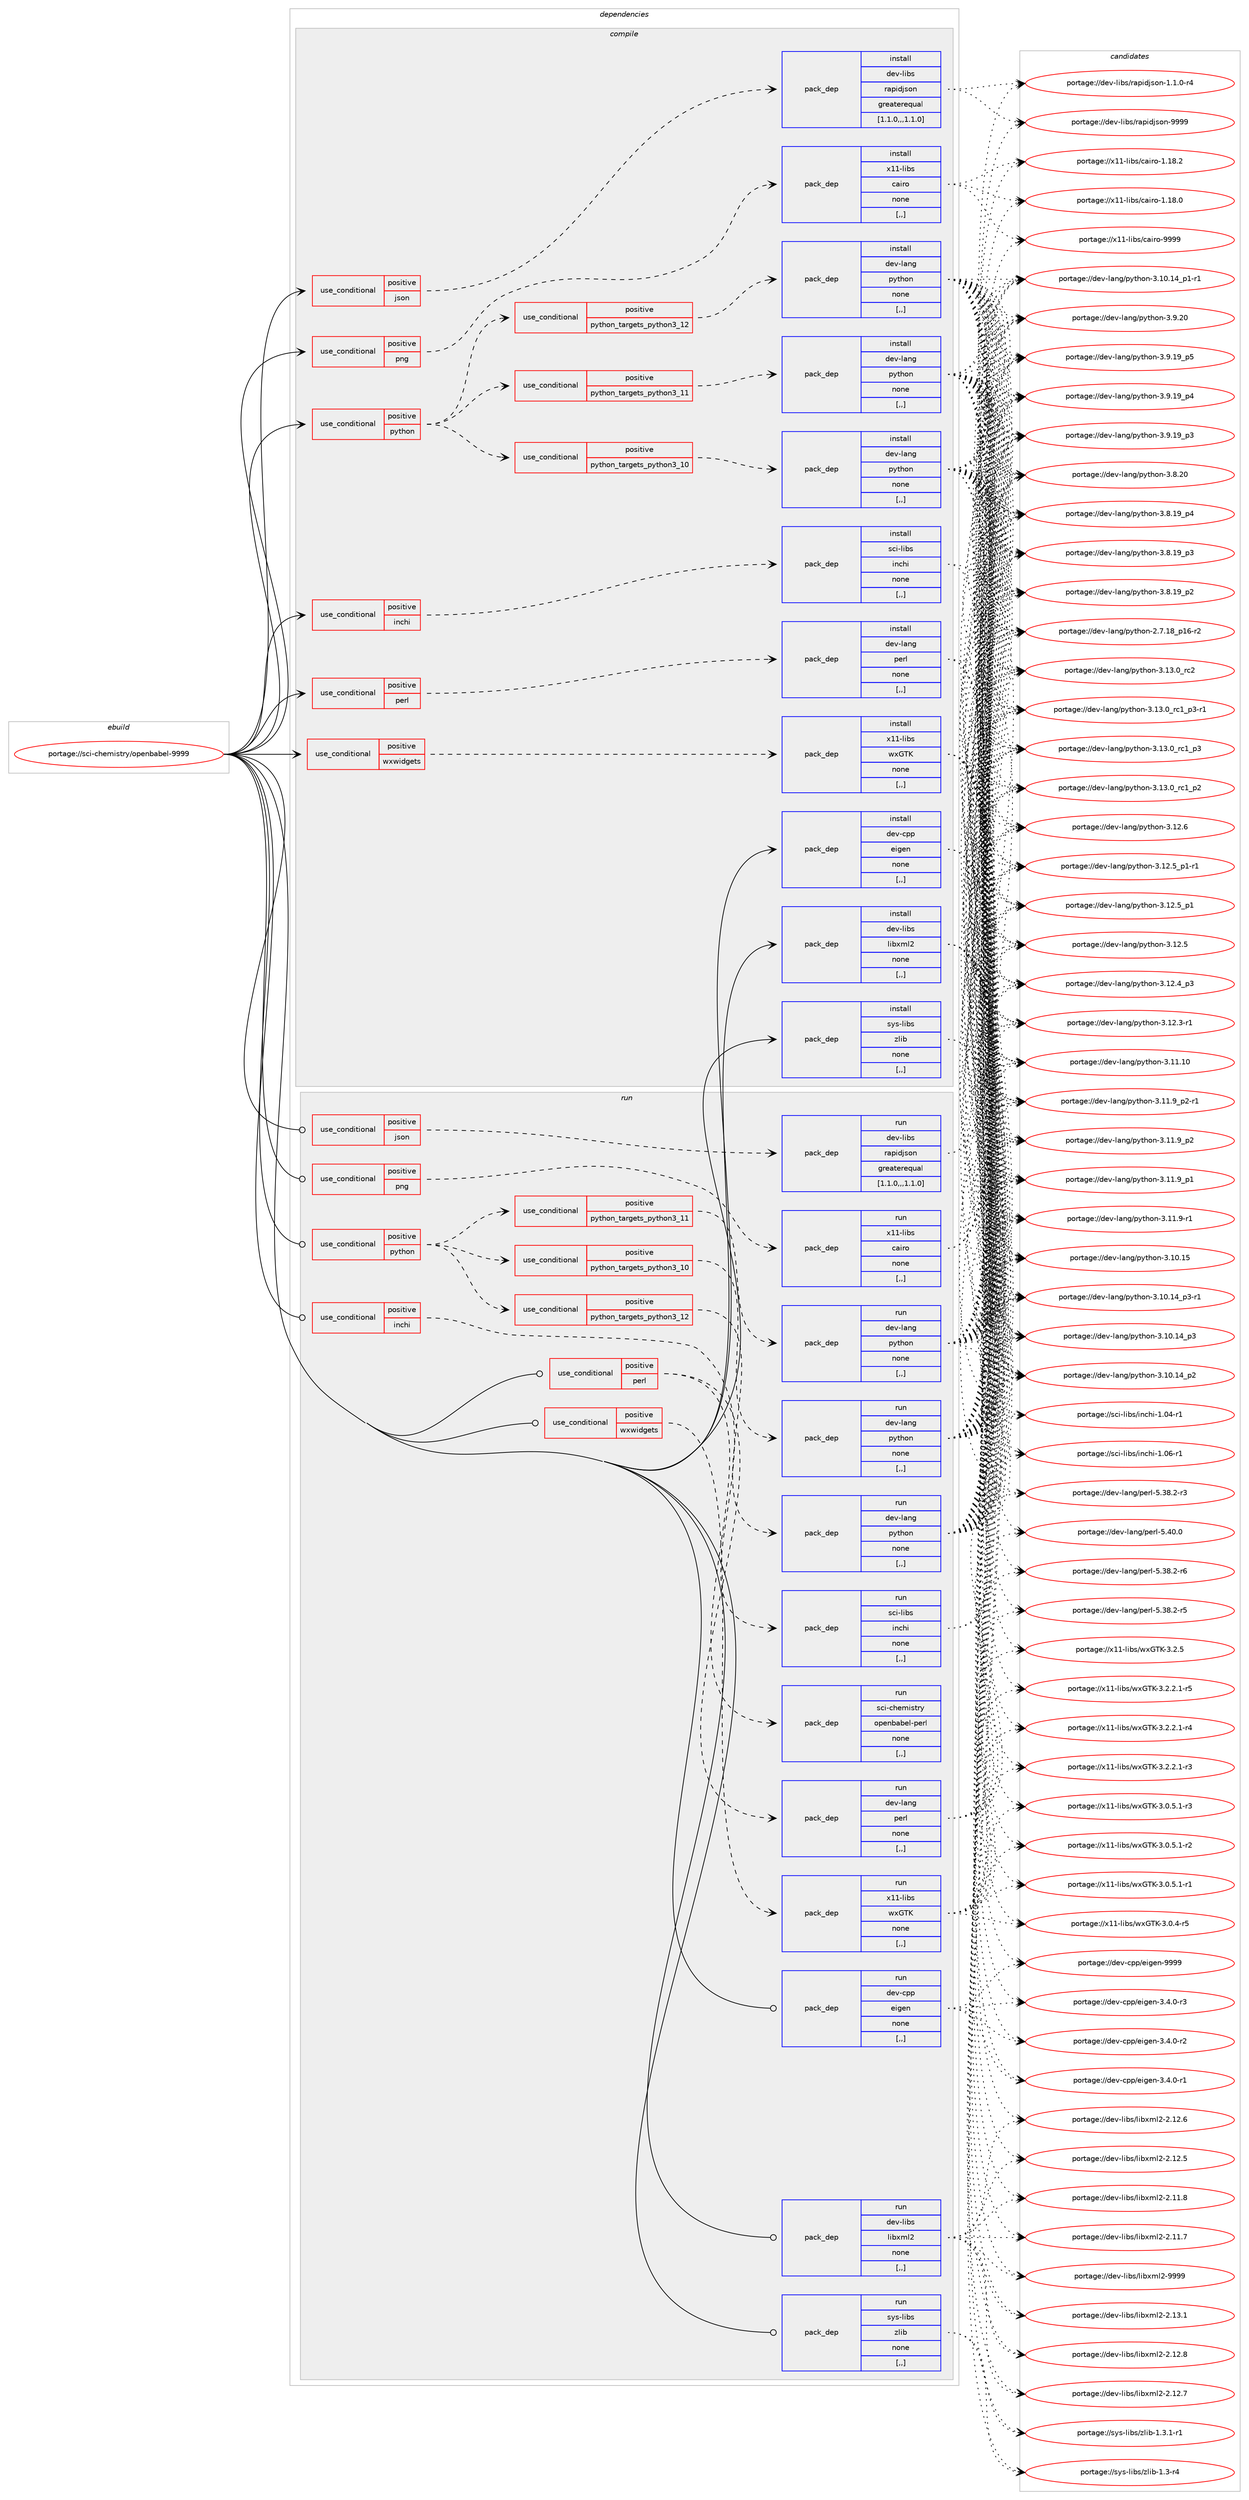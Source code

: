 digraph prolog {

# *************
# Graph options
# *************

newrank=true;
concentrate=true;
compound=true;
graph [rankdir=LR,fontname=Helvetica,fontsize=10,ranksep=1.5];#, ranksep=2.5, nodesep=0.2];
edge  [arrowhead=vee];
node  [fontname=Helvetica,fontsize=10];

# **********
# The ebuild
# **********

subgraph cluster_leftcol {
color=gray;
label=<<i>ebuild</i>>;
id [label="portage://sci-chemistry/openbabel-9999", color=red, width=4, href="../sci-chemistry/openbabel-9999.svg"];
}

# ****************
# The dependencies
# ****************

subgraph cluster_midcol {
color=gray;
label=<<i>dependencies</i>>;
subgraph cluster_compile {
fillcolor="#eeeeee";
style=filled;
label=<<i>compile</i>>;
subgraph cond237814 {
dependency903456 [label=<<TABLE BORDER="0" CELLBORDER="1" CELLSPACING="0" CELLPADDING="4"><TR><TD ROWSPAN="3" CELLPADDING="10">use_conditional</TD></TR><TR><TD>positive</TD></TR><TR><TD>inchi</TD></TR></TABLE>>, shape=none, color=red];
subgraph pack659062 {
dependency903457 [label=<<TABLE BORDER="0" CELLBORDER="1" CELLSPACING="0" CELLPADDING="4" WIDTH="220"><TR><TD ROWSPAN="6" CELLPADDING="30">pack_dep</TD></TR><TR><TD WIDTH="110">install</TD></TR><TR><TD>sci-libs</TD></TR><TR><TD>inchi</TD></TR><TR><TD>none</TD></TR><TR><TD>[,,]</TD></TR></TABLE>>, shape=none, color=blue];
}
dependency903456:e -> dependency903457:w [weight=20,style="dashed",arrowhead="vee"];
}
id:e -> dependency903456:w [weight=20,style="solid",arrowhead="vee"];
subgraph cond237815 {
dependency903458 [label=<<TABLE BORDER="0" CELLBORDER="1" CELLSPACING="0" CELLPADDING="4"><TR><TD ROWSPAN="3" CELLPADDING="10">use_conditional</TD></TR><TR><TD>positive</TD></TR><TR><TD>json</TD></TR></TABLE>>, shape=none, color=red];
subgraph pack659063 {
dependency903459 [label=<<TABLE BORDER="0" CELLBORDER="1" CELLSPACING="0" CELLPADDING="4" WIDTH="220"><TR><TD ROWSPAN="6" CELLPADDING="30">pack_dep</TD></TR><TR><TD WIDTH="110">install</TD></TR><TR><TD>dev-libs</TD></TR><TR><TD>rapidjson</TD></TR><TR><TD>greaterequal</TD></TR><TR><TD>[1.1.0,,,1.1.0]</TD></TR></TABLE>>, shape=none, color=blue];
}
dependency903458:e -> dependency903459:w [weight=20,style="dashed",arrowhead="vee"];
}
id:e -> dependency903458:w [weight=20,style="solid",arrowhead="vee"];
subgraph cond237816 {
dependency903460 [label=<<TABLE BORDER="0" CELLBORDER="1" CELLSPACING="0" CELLPADDING="4"><TR><TD ROWSPAN="3" CELLPADDING="10">use_conditional</TD></TR><TR><TD>positive</TD></TR><TR><TD>perl</TD></TR></TABLE>>, shape=none, color=red];
subgraph pack659064 {
dependency903461 [label=<<TABLE BORDER="0" CELLBORDER="1" CELLSPACING="0" CELLPADDING="4" WIDTH="220"><TR><TD ROWSPAN="6" CELLPADDING="30">pack_dep</TD></TR><TR><TD WIDTH="110">install</TD></TR><TR><TD>dev-lang</TD></TR><TR><TD>perl</TD></TR><TR><TD>none</TD></TR><TR><TD>[,,]</TD></TR></TABLE>>, shape=none, color=blue];
}
dependency903460:e -> dependency903461:w [weight=20,style="dashed",arrowhead="vee"];
}
id:e -> dependency903460:w [weight=20,style="solid",arrowhead="vee"];
subgraph cond237817 {
dependency903462 [label=<<TABLE BORDER="0" CELLBORDER="1" CELLSPACING="0" CELLPADDING="4"><TR><TD ROWSPAN="3" CELLPADDING="10">use_conditional</TD></TR><TR><TD>positive</TD></TR><TR><TD>png</TD></TR></TABLE>>, shape=none, color=red];
subgraph pack659065 {
dependency903463 [label=<<TABLE BORDER="0" CELLBORDER="1" CELLSPACING="0" CELLPADDING="4" WIDTH="220"><TR><TD ROWSPAN="6" CELLPADDING="30">pack_dep</TD></TR><TR><TD WIDTH="110">install</TD></TR><TR><TD>x11-libs</TD></TR><TR><TD>cairo</TD></TR><TR><TD>none</TD></TR><TR><TD>[,,]</TD></TR></TABLE>>, shape=none, color=blue];
}
dependency903462:e -> dependency903463:w [weight=20,style="dashed",arrowhead="vee"];
}
id:e -> dependency903462:w [weight=20,style="solid",arrowhead="vee"];
subgraph cond237818 {
dependency903464 [label=<<TABLE BORDER="0" CELLBORDER="1" CELLSPACING="0" CELLPADDING="4"><TR><TD ROWSPAN="3" CELLPADDING="10">use_conditional</TD></TR><TR><TD>positive</TD></TR><TR><TD>python</TD></TR></TABLE>>, shape=none, color=red];
subgraph cond237819 {
dependency903465 [label=<<TABLE BORDER="0" CELLBORDER="1" CELLSPACING="0" CELLPADDING="4"><TR><TD ROWSPAN="3" CELLPADDING="10">use_conditional</TD></TR><TR><TD>positive</TD></TR><TR><TD>python_targets_python3_10</TD></TR></TABLE>>, shape=none, color=red];
subgraph pack659066 {
dependency903466 [label=<<TABLE BORDER="0" CELLBORDER="1" CELLSPACING="0" CELLPADDING="4" WIDTH="220"><TR><TD ROWSPAN="6" CELLPADDING="30">pack_dep</TD></TR><TR><TD WIDTH="110">install</TD></TR><TR><TD>dev-lang</TD></TR><TR><TD>python</TD></TR><TR><TD>none</TD></TR><TR><TD>[,,]</TD></TR></TABLE>>, shape=none, color=blue];
}
dependency903465:e -> dependency903466:w [weight=20,style="dashed",arrowhead="vee"];
}
dependency903464:e -> dependency903465:w [weight=20,style="dashed",arrowhead="vee"];
subgraph cond237820 {
dependency903467 [label=<<TABLE BORDER="0" CELLBORDER="1" CELLSPACING="0" CELLPADDING="4"><TR><TD ROWSPAN="3" CELLPADDING="10">use_conditional</TD></TR><TR><TD>positive</TD></TR><TR><TD>python_targets_python3_11</TD></TR></TABLE>>, shape=none, color=red];
subgraph pack659067 {
dependency903468 [label=<<TABLE BORDER="0" CELLBORDER="1" CELLSPACING="0" CELLPADDING="4" WIDTH="220"><TR><TD ROWSPAN="6" CELLPADDING="30">pack_dep</TD></TR><TR><TD WIDTH="110">install</TD></TR><TR><TD>dev-lang</TD></TR><TR><TD>python</TD></TR><TR><TD>none</TD></TR><TR><TD>[,,]</TD></TR></TABLE>>, shape=none, color=blue];
}
dependency903467:e -> dependency903468:w [weight=20,style="dashed",arrowhead="vee"];
}
dependency903464:e -> dependency903467:w [weight=20,style="dashed",arrowhead="vee"];
subgraph cond237821 {
dependency903469 [label=<<TABLE BORDER="0" CELLBORDER="1" CELLSPACING="0" CELLPADDING="4"><TR><TD ROWSPAN="3" CELLPADDING="10">use_conditional</TD></TR><TR><TD>positive</TD></TR><TR><TD>python_targets_python3_12</TD></TR></TABLE>>, shape=none, color=red];
subgraph pack659068 {
dependency903470 [label=<<TABLE BORDER="0" CELLBORDER="1" CELLSPACING="0" CELLPADDING="4" WIDTH="220"><TR><TD ROWSPAN="6" CELLPADDING="30">pack_dep</TD></TR><TR><TD WIDTH="110">install</TD></TR><TR><TD>dev-lang</TD></TR><TR><TD>python</TD></TR><TR><TD>none</TD></TR><TR><TD>[,,]</TD></TR></TABLE>>, shape=none, color=blue];
}
dependency903469:e -> dependency903470:w [weight=20,style="dashed",arrowhead="vee"];
}
dependency903464:e -> dependency903469:w [weight=20,style="dashed",arrowhead="vee"];
}
id:e -> dependency903464:w [weight=20,style="solid",arrowhead="vee"];
subgraph cond237822 {
dependency903471 [label=<<TABLE BORDER="0" CELLBORDER="1" CELLSPACING="0" CELLPADDING="4"><TR><TD ROWSPAN="3" CELLPADDING="10">use_conditional</TD></TR><TR><TD>positive</TD></TR><TR><TD>wxwidgets</TD></TR></TABLE>>, shape=none, color=red];
subgraph pack659069 {
dependency903472 [label=<<TABLE BORDER="0" CELLBORDER="1" CELLSPACING="0" CELLPADDING="4" WIDTH="220"><TR><TD ROWSPAN="6" CELLPADDING="30">pack_dep</TD></TR><TR><TD WIDTH="110">install</TD></TR><TR><TD>x11-libs</TD></TR><TR><TD>wxGTK</TD></TR><TR><TD>none</TD></TR><TR><TD>[,,]</TD></TR></TABLE>>, shape=none, color=blue];
}
dependency903471:e -> dependency903472:w [weight=20,style="dashed",arrowhead="vee"];
}
id:e -> dependency903471:w [weight=20,style="solid",arrowhead="vee"];
subgraph pack659070 {
dependency903473 [label=<<TABLE BORDER="0" CELLBORDER="1" CELLSPACING="0" CELLPADDING="4" WIDTH="220"><TR><TD ROWSPAN="6" CELLPADDING="30">pack_dep</TD></TR><TR><TD WIDTH="110">install</TD></TR><TR><TD>dev-cpp</TD></TR><TR><TD>eigen</TD></TR><TR><TD>none</TD></TR><TR><TD>[,,]</TD></TR></TABLE>>, shape=none, color=blue];
}
id:e -> dependency903473:w [weight=20,style="solid",arrowhead="vee"];
subgraph pack659071 {
dependency903474 [label=<<TABLE BORDER="0" CELLBORDER="1" CELLSPACING="0" CELLPADDING="4" WIDTH="220"><TR><TD ROWSPAN="6" CELLPADDING="30">pack_dep</TD></TR><TR><TD WIDTH="110">install</TD></TR><TR><TD>dev-libs</TD></TR><TR><TD>libxml2</TD></TR><TR><TD>none</TD></TR><TR><TD>[,,]</TD></TR></TABLE>>, shape=none, color=blue];
}
id:e -> dependency903474:w [weight=20,style="solid",arrowhead="vee"];
subgraph pack659072 {
dependency903475 [label=<<TABLE BORDER="0" CELLBORDER="1" CELLSPACING="0" CELLPADDING="4" WIDTH="220"><TR><TD ROWSPAN="6" CELLPADDING="30">pack_dep</TD></TR><TR><TD WIDTH="110">install</TD></TR><TR><TD>sys-libs</TD></TR><TR><TD>zlib</TD></TR><TR><TD>none</TD></TR><TR><TD>[,,]</TD></TR></TABLE>>, shape=none, color=blue];
}
id:e -> dependency903475:w [weight=20,style="solid",arrowhead="vee"];
}
subgraph cluster_compileandrun {
fillcolor="#eeeeee";
style=filled;
label=<<i>compile and run</i>>;
}
subgraph cluster_run {
fillcolor="#eeeeee";
style=filled;
label=<<i>run</i>>;
subgraph cond237823 {
dependency903476 [label=<<TABLE BORDER="0" CELLBORDER="1" CELLSPACING="0" CELLPADDING="4"><TR><TD ROWSPAN="3" CELLPADDING="10">use_conditional</TD></TR><TR><TD>positive</TD></TR><TR><TD>inchi</TD></TR></TABLE>>, shape=none, color=red];
subgraph pack659073 {
dependency903477 [label=<<TABLE BORDER="0" CELLBORDER="1" CELLSPACING="0" CELLPADDING="4" WIDTH="220"><TR><TD ROWSPAN="6" CELLPADDING="30">pack_dep</TD></TR><TR><TD WIDTH="110">run</TD></TR><TR><TD>sci-libs</TD></TR><TR><TD>inchi</TD></TR><TR><TD>none</TD></TR><TR><TD>[,,]</TD></TR></TABLE>>, shape=none, color=blue];
}
dependency903476:e -> dependency903477:w [weight=20,style="dashed",arrowhead="vee"];
}
id:e -> dependency903476:w [weight=20,style="solid",arrowhead="odot"];
subgraph cond237824 {
dependency903478 [label=<<TABLE BORDER="0" CELLBORDER="1" CELLSPACING="0" CELLPADDING="4"><TR><TD ROWSPAN="3" CELLPADDING="10">use_conditional</TD></TR><TR><TD>positive</TD></TR><TR><TD>json</TD></TR></TABLE>>, shape=none, color=red];
subgraph pack659074 {
dependency903479 [label=<<TABLE BORDER="0" CELLBORDER="1" CELLSPACING="0" CELLPADDING="4" WIDTH="220"><TR><TD ROWSPAN="6" CELLPADDING="30">pack_dep</TD></TR><TR><TD WIDTH="110">run</TD></TR><TR><TD>dev-libs</TD></TR><TR><TD>rapidjson</TD></TR><TR><TD>greaterequal</TD></TR><TR><TD>[1.1.0,,,1.1.0]</TD></TR></TABLE>>, shape=none, color=blue];
}
dependency903478:e -> dependency903479:w [weight=20,style="dashed",arrowhead="vee"];
}
id:e -> dependency903478:w [weight=20,style="solid",arrowhead="odot"];
subgraph cond237825 {
dependency903480 [label=<<TABLE BORDER="0" CELLBORDER="1" CELLSPACING="0" CELLPADDING="4"><TR><TD ROWSPAN="3" CELLPADDING="10">use_conditional</TD></TR><TR><TD>positive</TD></TR><TR><TD>perl</TD></TR></TABLE>>, shape=none, color=red];
subgraph pack659075 {
dependency903481 [label=<<TABLE BORDER="0" CELLBORDER="1" CELLSPACING="0" CELLPADDING="4" WIDTH="220"><TR><TD ROWSPAN="6" CELLPADDING="30">pack_dep</TD></TR><TR><TD WIDTH="110">run</TD></TR><TR><TD>dev-lang</TD></TR><TR><TD>perl</TD></TR><TR><TD>none</TD></TR><TR><TD>[,,]</TD></TR></TABLE>>, shape=none, color=blue];
}
dependency903480:e -> dependency903481:w [weight=20,style="dashed",arrowhead="vee"];
subgraph pack659076 {
dependency903482 [label=<<TABLE BORDER="0" CELLBORDER="1" CELLSPACING="0" CELLPADDING="4" WIDTH="220"><TR><TD ROWSPAN="6" CELLPADDING="30">pack_dep</TD></TR><TR><TD WIDTH="110">run</TD></TR><TR><TD>sci-chemistry</TD></TR><TR><TD>openbabel-perl</TD></TR><TR><TD>none</TD></TR><TR><TD>[,,]</TD></TR></TABLE>>, shape=none, color=blue];
}
dependency903480:e -> dependency903482:w [weight=20,style="dashed",arrowhead="vee"];
}
id:e -> dependency903480:w [weight=20,style="solid",arrowhead="odot"];
subgraph cond237826 {
dependency903483 [label=<<TABLE BORDER="0" CELLBORDER="1" CELLSPACING="0" CELLPADDING="4"><TR><TD ROWSPAN="3" CELLPADDING="10">use_conditional</TD></TR><TR><TD>positive</TD></TR><TR><TD>png</TD></TR></TABLE>>, shape=none, color=red];
subgraph pack659077 {
dependency903484 [label=<<TABLE BORDER="0" CELLBORDER="1" CELLSPACING="0" CELLPADDING="4" WIDTH="220"><TR><TD ROWSPAN="6" CELLPADDING="30">pack_dep</TD></TR><TR><TD WIDTH="110">run</TD></TR><TR><TD>x11-libs</TD></TR><TR><TD>cairo</TD></TR><TR><TD>none</TD></TR><TR><TD>[,,]</TD></TR></TABLE>>, shape=none, color=blue];
}
dependency903483:e -> dependency903484:w [weight=20,style="dashed",arrowhead="vee"];
}
id:e -> dependency903483:w [weight=20,style="solid",arrowhead="odot"];
subgraph cond237827 {
dependency903485 [label=<<TABLE BORDER="0" CELLBORDER="1" CELLSPACING="0" CELLPADDING="4"><TR><TD ROWSPAN="3" CELLPADDING="10">use_conditional</TD></TR><TR><TD>positive</TD></TR><TR><TD>python</TD></TR></TABLE>>, shape=none, color=red];
subgraph cond237828 {
dependency903486 [label=<<TABLE BORDER="0" CELLBORDER="1" CELLSPACING="0" CELLPADDING="4"><TR><TD ROWSPAN="3" CELLPADDING="10">use_conditional</TD></TR><TR><TD>positive</TD></TR><TR><TD>python_targets_python3_10</TD></TR></TABLE>>, shape=none, color=red];
subgraph pack659078 {
dependency903487 [label=<<TABLE BORDER="0" CELLBORDER="1" CELLSPACING="0" CELLPADDING="4" WIDTH="220"><TR><TD ROWSPAN="6" CELLPADDING="30">pack_dep</TD></TR><TR><TD WIDTH="110">run</TD></TR><TR><TD>dev-lang</TD></TR><TR><TD>python</TD></TR><TR><TD>none</TD></TR><TR><TD>[,,]</TD></TR></TABLE>>, shape=none, color=blue];
}
dependency903486:e -> dependency903487:w [weight=20,style="dashed",arrowhead="vee"];
}
dependency903485:e -> dependency903486:w [weight=20,style="dashed",arrowhead="vee"];
subgraph cond237829 {
dependency903488 [label=<<TABLE BORDER="0" CELLBORDER="1" CELLSPACING="0" CELLPADDING="4"><TR><TD ROWSPAN="3" CELLPADDING="10">use_conditional</TD></TR><TR><TD>positive</TD></TR><TR><TD>python_targets_python3_11</TD></TR></TABLE>>, shape=none, color=red];
subgraph pack659079 {
dependency903489 [label=<<TABLE BORDER="0" CELLBORDER="1" CELLSPACING="0" CELLPADDING="4" WIDTH="220"><TR><TD ROWSPAN="6" CELLPADDING="30">pack_dep</TD></TR><TR><TD WIDTH="110">run</TD></TR><TR><TD>dev-lang</TD></TR><TR><TD>python</TD></TR><TR><TD>none</TD></TR><TR><TD>[,,]</TD></TR></TABLE>>, shape=none, color=blue];
}
dependency903488:e -> dependency903489:w [weight=20,style="dashed",arrowhead="vee"];
}
dependency903485:e -> dependency903488:w [weight=20,style="dashed",arrowhead="vee"];
subgraph cond237830 {
dependency903490 [label=<<TABLE BORDER="0" CELLBORDER="1" CELLSPACING="0" CELLPADDING="4"><TR><TD ROWSPAN="3" CELLPADDING="10">use_conditional</TD></TR><TR><TD>positive</TD></TR><TR><TD>python_targets_python3_12</TD></TR></TABLE>>, shape=none, color=red];
subgraph pack659080 {
dependency903491 [label=<<TABLE BORDER="0" CELLBORDER="1" CELLSPACING="0" CELLPADDING="4" WIDTH="220"><TR><TD ROWSPAN="6" CELLPADDING="30">pack_dep</TD></TR><TR><TD WIDTH="110">run</TD></TR><TR><TD>dev-lang</TD></TR><TR><TD>python</TD></TR><TR><TD>none</TD></TR><TR><TD>[,,]</TD></TR></TABLE>>, shape=none, color=blue];
}
dependency903490:e -> dependency903491:w [weight=20,style="dashed",arrowhead="vee"];
}
dependency903485:e -> dependency903490:w [weight=20,style="dashed",arrowhead="vee"];
}
id:e -> dependency903485:w [weight=20,style="solid",arrowhead="odot"];
subgraph cond237831 {
dependency903492 [label=<<TABLE BORDER="0" CELLBORDER="1" CELLSPACING="0" CELLPADDING="4"><TR><TD ROWSPAN="3" CELLPADDING="10">use_conditional</TD></TR><TR><TD>positive</TD></TR><TR><TD>wxwidgets</TD></TR></TABLE>>, shape=none, color=red];
subgraph pack659081 {
dependency903493 [label=<<TABLE BORDER="0" CELLBORDER="1" CELLSPACING="0" CELLPADDING="4" WIDTH="220"><TR><TD ROWSPAN="6" CELLPADDING="30">pack_dep</TD></TR><TR><TD WIDTH="110">run</TD></TR><TR><TD>x11-libs</TD></TR><TR><TD>wxGTK</TD></TR><TR><TD>none</TD></TR><TR><TD>[,,]</TD></TR></TABLE>>, shape=none, color=blue];
}
dependency903492:e -> dependency903493:w [weight=20,style="dashed",arrowhead="vee"];
}
id:e -> dependency903492:w [weight=20,style="solid",arrowhead="odot"];
subgraph pack659082 {
dependency903494 [label=<<TABLE BORDER="0" CELLBORDER="1" CELLSPACING="0" CELLPADDING="4" WIDTH="220"><TR><TD ROWSPAN="6" CELLPADDING="30">pack_dep</TD></TR><TR><TD WIDTH="110">run</TD></TR><TR><TD>dev-cpp</TD></TR><TR><TD>eigen</TD></TR><TR><TD>none</TD></TR><TR><TD>[,,]</TD></TR></TABLE>>, shape=none, color=blue];
}
id:e -> dependency903494:w [weight=20,style="solid",arrowhead="odot"];
subgraph pack659083 {
dependency903495 [label=<<TABLE BORDER="0" CELLBORDER="1" CELLSPACING="0" CELLPADDING="4" WIDTH="220"><TR><TD ROWSPAN="6" CELLPADDING="30">pack_dep</TD></TR><TR><TD WIDTH="110">run</TD></TR><TR><TD>dev-libs</TD></TR><TR><TD>libxml2</TD></TR><TR><TD>none</TD></TR><TR><TD>[,,]</TD></TR></TABLE>>, shape=none, color=blue];
}
id:e -> dependency903495:w [weight=20,style="solid",arrowhead="odot"];
subgraph pack659084 {
dependency903496 [label=<<TABLE BORDER="0" CELLBORDER="1" CELLSPACING="0" CELLPADDING="4" WIDTH="220"><TR><TD ROWSPAN="6" CELLPADDING="30">pack_dep</TD></TR><TR><TD WIDTH="110">run</TD></TR><TR><TD>sys-libs</TD></TR><TR><TD>zlib</TD></TR><TR><TD>none</TD></TR><TR><TD>[,,]</TD></TR></TABLE>>, shape=none, color=blue];
}
id:e -> dependency903496:w [weight=20,style="solid",arrowhead="odot"];
}
}

# **************
# The candidates
# **************

subgraph cluster_choices {
rank=same;
color=gray;
label=<<i>candidates</i>>;

subgraph choice659062 {
color=black;
nodesep=1;
choice115991054510810598115471051109910410545494648544511449 [label="portage://sci-libs/inchi-1.06-r1", color=red, width=4,href="../sci-libs/inchi-1.06-r1.svg"];
choice115991054510810598115471051109910410545494648524511449 [label="portage://sci-libs/inchi-1.04-r1", color=red, width=4,href="../sci-libs/inchi-1.04-r1.svg"];
dependency903457:e -> choice115991054510810598115471051109910410545494648544511449:w [style=dotted,weight="100"];
dependency903457:e -> choice115991054510810598115471051109910410545494648524511449:w [style=dotted,weight="100"];
}
subgraph choice659063 {
color=black;
nodesep=1;
choice100101118451081059811547114971121051001061151111104557575757 [label="portage://dev-libs/rapidjson-9999", color=red, width=4,href="../dev-libs/rapidjson-9999.svg"];
choice100101118451081059811547114971121051001061151111104549464946484511452 [label="portage://dev-libs/rapidjson-1.1.0-r4", color=red, width=4,href="../dev-libs/rapidjson-1.1.0-r4.svg"];
dependency903459:e -> choice100101118451081059811547114971121051001061151111104557575757:w [style=dotted,weight="100"];
dependency903459:e -> choice100101118451081059811547114971121051001061151111104549464946484511452:w [style=dotted,weight="100"];
}
subgraph choice659064 {
color=black;
nodesep=1;
choice10010111845108971101034711210111410845534652484648 [label="portage://dev-lang/perl-5.40.0", color=red, width=4,href="../dev-lang/perl-5.40.0.svg"];
choice100101118451089711010347112101114108455346515646504511454 [label="portage://dev-lang/perl-5.38.2-r6", color=red, width=4,href="../dev-lang/perl-5.38.2-r6.svg"];
choice100101118451089711010347112101114108455346515646504511453 [label="portage://dev-lang/perl-5.38.2-r5", color=red, width=4,href="../dev-lang/perl-5.38.2-r5.svg"];
choice100101118451089711010347112101114108455346515646504511451 [label="portage://dev-lang/perl-5.38.2-r3", color=red, width=4,href="../dev-lang/perl-5.38.2-r3.svg"];
dependency903461:e -> choice10010111845108971101034711210111410845534652484648:w [style=dotted,weight="100"];
dependency903461:e -> choice100101118451089711010347112101114108455346515646504511454:w [style=dotted,weight="100"];
dependency903461:e -> choice100101118451089711010347112101114108455346515646504511453:w [style=dotted,weight="100"];
dependency903461:e -> choice100101118451089711010347112101114108455346515646504511451:w [style=dotted,weight="100"];
}
subgraph choice659065 {
color=black;
nodesep=1;
choice120494945108105981154799971051141114557575757 [label="portage://x11-libs/cairo-9999", color=red, width=4,href="../x11-libs/cairo-9999.svg"];
choice1204949451081059811547999710511411145494649564650 [label="portage://x11-libs/cairo-1.18.2", color=red, width=4,href="../x11-libs/cairo-1.18.2.svg"];
choice1204949451081059811547999710511411145494649564648 [label="portage://x11-libs/cairo-1.18.0", color=red, width=4,href="../x11-libs/cairo-1.18.0.svg"];
dependency903463:e -> choice120494945108105981154799971051141114557575757:w [style=dotted,weight="100"];
dependency903463:e -> choice1204949451081059811547999710511411145494649564650:w [style=dotted,weight="100"];
dependency903463:e -> choice1204949451081059811547999710511411145494649564648:w [style=dotted,weight="100"];
}
subgraph choice659066 {
color=black;
nodesep=1;
choice10010111845108971101034711212111610411111045514649514648951149950 [label="portage://dev-lang/python-3.13.0_rc2", color=red, width=4,href="../dev-lang/python-3.13.0_rc2.svg"];
choice1001011184510897110103471121211161041111104551464951464895114994995112514511449 [label="portage://dev-lang/python-3.13.0_rc1_p3-r1", color=red, width=4,href="../dev-lang/python-3.13.0_rc1_p3-r1.svg"];
choice100101118451089711010347112121116104111110455146495146489511499499511251 [label="portage://dev-lang/python-3.13.0_rc1_p3", color=red, width=4,href="../dev-lang/python-3.13.0_rc1_p3.svg"];
choice100101118451089711010347112121116104111110455146495146489511499499511250 [label="portage://dev-lang/python-3.13.0_rc1_p2", color=red, width=4,href="../dev-lang/python-3.13.0_rc1_p2.svg"];
choice10010111845108971101034711212111610411111045514649504654 [label="portage://dev-lang/python-3.12.6", color=red, width=4,href="../dev-lang/python-3.12.6.svg"];
choice1001011184510897110103471121211161041111104551464950465395112494511449 [label="portage://dev-lang/python-3.12.5_p1-r1", color=red, width=4,href="../dev-lang/python-3.12.5_p1-r1.svg"];
choice100101118451089711010347112121116104111110455146495046539511249 [label="portage://dev-lang/python-3.12.5_p1", color=red, width=4,href="../dev-lang/python-3.12.5_p1.svg"];
choice10010111845108971101034711212111610411111045514649504653 [label="portage://dev-lang/python-3.12.5", color=red, width=4,href="../dev-lang/python-3.12.5.svg"];
choice100101118451089711010347112121116104111110455146495046529511251 [label="portage://dev-lang/python-3.12.4_p3", color=red, width=4,href="../dev-lang/python-3.12.4_p3.svg"];
choice100101118451089711010347112121116104111110455146495046514511449 [label="portage://dev-lang/python-3.12.3-r1", color=red, width=4,href="../dev-lang/python-3.12.3-r1.svg"];
choice1001011184510897110103471121211161041111104551464949464948 [label="portage://dev-lang/python-3.11.10", color=red, width=4,href="../dev-lang/python-3.11.10.svg"];
choice1001011184510897110103471121211161041111104551464949465795112504511449 [label="portage://dev-lang/python-3.11.9_p2-r1", color=red, width=4,href="../dev-lang/python-3.11.9_p2-r1.svg"];
choice100101118451089711010347112121116104111110455146494946579511250 [label="portage://dev-lang/python-3.11.9_p2", color=red, width=4,href="../dev-lang/python-3.11.9_p2.svg"];
choice100101118451089711010347112121116104111110455146494946579511249 [label="portage://dev-lang/python-3.11.9_p1", color=red, width=4,href="../dev-lang/python-3.11.9_p1.svg"];
choice100101118451089711010347112121116104111110455146494946574511449 [label="portage://dev-lang/python-3.11.9-r1", color=red, width=4,href="../dev-lang/python-3.11.9-r1.svg"];
choice1001011184510897110103471121211161041111104551464948464953 [label="portage://dev-lang/python-3.10.15", color=red, width=4,href="../dev-lang/python-3.10.15.svg"];
choice100101118451089711010347112121116104111110455146494846495295112514511449 [label="portage://dev-lang/python-3.10.14_p3-r1", color=red, width=4,href="../dev-lang/python-3.10.14_p3-r1.svg"];
choice10010111845108971101034711212111610411111045514649484649529511251 [label="portage://dev-lang/python-3.10.14_p3", color=red, width=4,href="../dev-lang/python-3.10.14_p3.svg"];
choice10010111845108971101034711212111610411111045514649484649529511250 [label="portage://dev-lang/python-3.10.14_p2", color=red, width=4,href="../dev-lang/python-3.10.14_p2.svg"];
choice100101118451089711010347112121116104111110455146494846495295112494511449 [label="portage://dev-lang/python-3.10.14_p1-r1", color=red, width=4,href="../dev-lang/python-3.10.14_p1-r1.svg"];
choice10010111845108971101034711212111610411111045514657465048 [label="portage://dev-lang/python-3.9.20", color=red, width=4,href="../dev-lang/python-3.9.20.svg"];
choice100101118451089711010347112121116104111110455146574649579511253 [label="portage://dev-lang/python-3.9.19_p5", color=red, width=4,href="../dev-lang/python-3.9.19_p5.svg"];
choice100101118451089711010347112121116104111110455146574649579511252 [label="portage://dev-lang/python-3.9.19_p4", color=red, width=4,href="../dev-lang/python-3.9.19_p4.svg"];
choice100101118451089711010347112121116104111110455146574649579511251 [label="portage://dev-lang/python-3.9.19_p3", color=red, width=4,href="../dev-lang/python-3.9.19_p3.svg"];
choice10010111845108971101034711212111610411111045514656465048 [label="portage://dev-lang/python-3.8.20", color=red, width=4,href="../dev-lang/python-3.8.20.svg"];
choice100101118451089711010347112121116104111110455146564649579511252 [label="portage://dev-lang/python-3.8.19_p4", color=red, width=4,href="../dev-lang/python-3.8.19_p4.svg"];
choice100101118451089711010347112121116104111110455146564649579511251 [label="portage://dev-lang/python-3.8.19_p3", color=red, width=4,href="../dev-lang/python-3.8.19_p3.svg"];
choice100101118451089711010347112121116104111110455146564649579511250 [label="portage://dev-lang/python-3.8.19_p2", color=red, width=4,href="../dev-lang/python-3.8.19_p2.svg"];
choice100101118451089711010347112121116104111110455046554649569511249544511450 [label="portage://dev-lang/python-2.7.18_p16-r2", color=red, width=4,href="../dev-lang/python-2.7.18_p16-r2.svg"];
dependency903466:e -> choice10010111845108971101034711212111610411111045514649514648951149950:w [style=dotted,weight="100"];
dependency903466:e -> choice1001011184510897110103471121211161041111104551464951464895114994995112514511449:w [style=dotted,weight="100"];
dependency903466:e -> choice100101118451089711010347112121116104111110455146495146489511499499511251:w [style=dotted,weight="100"];
dependency903466:e -> choice100101118451089711010347112121116104111110455146495146489511499499511250:w [style=dotted,weight="100"];
dependency903466:e -> choice10010111845108971101034711212111610411111045514649504654:w [style=dotted,weight="100"];
dependency903466:e -> choice1001011184510897110103471121211161041111104551464950465395112494511449:w [style=dotted,weight="100"];
dependency903466:e -> choice100101118451089711010347112121116104111110455146495046539511249:w [style=dotted,weight="100"];
dependency903466:e -> choice10010111845108971101034711212111610411111045514649504653:w [style=dotted,weight="100"];
dependency903466:e -> choice100101118451089711010347112121116104111110455146495046529511251:w [style=dotted,weight="100"];
dependency903466:e -> choice100101118451089711010347112121116104111110455146495046514511449:w [style=dotted,weight="100"];
dependency903466:e -> choice1001011184510897110103471121211161041111104551464949464948:w [style=dotted,weight="100"];
dependency903466:e -> choice1001011184510897110103471121211161041111104551464949465795112504511449:w [style=dotted,weight="100"];
dependency903466:e -> choice100101118451089711010347112121116104111110455146494946579511250:w [style=dotted,weight="100"];
dependency903466:e -> choice100101118451089711010347112121116104111110455146494946579511249:w [style=dotted,weight="100"];
dependency903466:e -> choice100101118451089711010347112121116104111110455146494946574511449:w [style=dotted,weight="100"];
dependency903466:e -> choice1001011184510897110103471121211161041111104551464948464953:w [style=dotted,weight="100"];
dependency903466:e -> choice100101118451089711010347112121116104111110455146494846495295112514511449:w [style=dotted,weight="100"];
dependency903466:e -> choice10010111845108971101034711212111610411111045514649484649529511251:w [style=dotted,weight="100"];
dependency903466:e -> choice10010111845108971101034711212111610411111045514649484649529511250:w [style=dotted,weight="100"];
dependency903466:e -> choice100101118451089711010347112121116104111110455146494846495295112494511449:w [style=dotted,weight="100"];
dependency903466:e -> choice10010111845108971101034711212111610411111045514657465048:w [style=dotted,weight="100"];
dependency903466:e -> choice100101118451089711010347112121116104111110455146574649579511253:w [style=dotted,weight="100"];
dependency903466:e -> choice100101118451089711010347112121116104111110455146574649579511252:w [style=dotted,weight="100"];
dependency903466:e -> choice100101118451089711010347112121116104111110455146574649579511251:w [style=dotted,weight="100"];
dependency903466:e -> choice10010111845108971101034711212111610411111045514656465048:w [style=dotted,weight="100"];
dependency903466:e -> choice100101118451089711010347112121116104111110455146564649579511252:w [style=dotted,weight="100"];
dependency903466:e -> choice100101118451089711010347112121116104111110455146564649579511251:w [style=dotted,weight="100"];
dependency903466:e -> choice100101118451089711010347112121116104111110455146564649579511250:w [style=dotted,weight="100"];
dependency903466:e -> choice100101118451089711010347112121116104111110455046554649569511249544511450:w [style=dotted,weight="100"];
}
subgraph choice659067 {
color=black;
nodesep=1;
choice10010111845108971101034711212111610411111045514649514648951149950 [label="portage://dev-lang/python-3.13.0_rc2", color=red, width=4,href="../dev-lang/python-3.13.0_rc2.svg"];
choice1001011184510897110103471121211161041111104551464951464895114994995112514511449 [label="portage://dev-lang/python-3.13.0_rc1_p3-r1", color=red, width=4,href="../dev-lang/python-3.13.0_rc1_p3-r1.svg"];
choice100101118451089711010347112121116104111110455146495146489511499499511251 [label="portage://dev-lang/python-3.13.0_rc1_p3", color=red, width=4,href="../dev-lang/python-3.13.0_rc1_p3.svg"];
choice100101118451089711010347112121116104111110455146495146489511499499511250 [label="portage://dev-lang/python-3.13.0_rc1_p2", color=red, width=4,href="../dev-lang/python-3.13.0_rc1_p2.svg"];
choice10010111845108971101034711212111610411111045514649504654 [label="portage://dev-lang/python-3.12.6", color=red, width=4,href="../dev-lang/python-3.12.6.svg"];
choice1001011184510897110103471121211161041111104551464950465395112494511449 [label="portage://dev-lang/python-3.12.5_p1-r1", color=red, width=4,href="../dev-lang/python-3.12.5_p1-r1.svg"];
choice100101118451089711010347112121116104111110455146495046539511249 [label="portage://dev-lang/python-3.12.5_p1", color=red, width=4,href="../dev-lang/python-3.12.5_p1.svg"];
choice10010111845108971101034711212111610411111045514649504653 [label="portage://dev-lang/python-3.12.5", color=red, width=4,href="../dev-lang/python-3.12.5.svg"];
choice100101118451089711010347112121116104111110455146495046529511251 [label="portage://dev-lang/python-3.12.4_p3", color=red, width=4,href="../dev-lang/python-3.12.4_p3.svg"];
choice100101118451089711010347112121116104111110455146495046514511449 [label="portage://dev-lang/python-3.12.3-r1", color=red, width=4,href="../dev-lang/python-3.12.3-r1.svg"];
choice1001011184510897110103471121211161041111104551464949464948 [label="portage://dev-lang/python-3.11.10", color=red, width=4,href="../dev-lang/python-3.11.10.svg"];
choice1001011184510897110103471121211161041111104551464949465795112504511449 [label="portage://dev-lang/python-3.11.9_p2-r1", color=red, width=4,href="../dev-lang/python-3.11.9_p2-r1.svg"];
choice100101118451089711010347112121116104111110455146494946579511250 [label="portage://dev-lang/python-3.11.9_p2", color=red, width=4,href="../dev-lang/python-3.11.9_p2.svg"];
choice100101118451089711010347112121116104111110455146494946579511249 [label="portage://dev-lang/python-3.11.9_p1", color=red, width=4,href="../dev-lang/python-3.11.9_p1.svg"];
choice100101118451089711010347112121116104111110455146494946574511449 [label="portage://dev-lang/python-3.11.9-r1", color=red, width=4,href="../dev-lang/python-3.11.9-r1.svg"];
choice1001011184510897110103471121211161041111104551464948464953 [label="portage://dev-lang/python-3.10.15", color=red, width=4,href="../dev-lang/python-3.10.15.svg"];
choice100101118451089711010347112121116104111110455146494846495295112514511449 [label="portage://dev-lang/python-3.10.14_p3-r1", color=red, width=4,href="../dev-lang/python-3.10.14_p3-r1.svg"];
choice10010111845108971101034711212111610411111045514649484649529511251 [label="portage://dev-lang/python-3.10.14_p3", color=red, width=4,href="../dev-lang/python-3.10.14_p3.svg"];
choice10010111845108971101034711212111610411111045514649484649529511250 [label="portage://dev-lang/python-3.10.14_p2", color=red, width=4,href="../dev-lang/python-3.10.14_p2.svg"];
choice100101118451089711010347112121116104111110455146494846495295112494511449 [label="portage://dev-lang/python-3.10.14_p1-r1", color=red, width=4,href="../dev-lang/python-3.10.14_p1-r1.svg"];
choice10010111845108971101034711212111610411111045514657465048 [label="portage://dev-lang/python-3.9.20", color=red, width=4,href="../dev-lang/python-3.9.20.svg"];
choice100101118451089711010347112121116104111110455146574649579511253 [label="portage://dev-lang/python-3.9.19_p5", color=red, width=4,href="../dev-lang/python-3.9.19_p5.svg"];
choice100101118451089711010347112121116104111110455146574649579511252 [label="portage://dev-lang/python-3.9.19_p4", color=red, width=4,href="../dev-lang/python-3.9.19_p4.svg"];
choice100101118451089711010347112121116104111110455146574649579511251 [label="portage://dev-lang/python-3.9.19_p3", color=red, width=4,href="../dev-lang/python-3.9.19_p3.svg"];
choice10010111845108971101034711212111610411111045514656465048 [label="portage://dev-lang/python-3.8.20", color=red, width=4,href="../dev-lang/python-3.8.20.svg"];
choice100101118451089711010347112121116104111110455146564649579511252 [label="portage://dev-lang/python-3.8.19_p4", color=red, width=4,href="../dev-lang/python-3.8.19_p4.svg"];
choice100101118451089711010347112121116104111110455146564649579511251 [label="portage://dev-lang/python-3.8.19_p3", color=red, width=4,href="../dev-lang/python-3.8.19_p3.svg"];
choice100101118451089711010347112121116104111110455146564649579511250 [label="portage://dev-lang/python-3.8.19_p2", color=red, width=4,href="../dev-lang/python-3.8.19_p2.svg"];
choice100101118451089711010347112121116104111110455046554649569511249544511450 [label="portage://dev-lang/python-2.7.18_p16-r2", color=red, width=4,href="../dev-lang/python-2.7.18_p16-r2.svg"];
dependency903468:e -> choice10010111845108971101034711212111610411111045514649514648951149950:w [style=dotted,weight="100"];
dependency903468:e -> choice1001011184510897110103471121211161041111104551464951464895114994995112514511449:w [style=dotted,weight="100"];
dependency903468:e -> choice100101118451089711010347112121116104111110455146495146489511499499511251:w [style=dotted,weight="100"];
dependency903468:e -> choice100101118451089711010347112121116104111110455146495146489511499499511250:w [style=dotted,weight="100"];
dependency903468:e -> choice10010111845108971101034711212111610411111045514649504654:w [style=dotted,weight="100"];
dependency903468:e -> choice1001011184510897110103471121211161041111104551464950465395112494511449:w [style=dotted,weight="100"];
dependency903468:e -> choice100101118451089711010347112121116104111110455146495046539511249:w [style=dotted,weight="100"];
dependency903468:e -> choice10010111845108971101034711212111610411111045514649504653:w [style=dotted,weight="100"];
dependency903468:e -> choice100101118451089711010347112121116104111110455146495046529511251:w [style=dotted,weight="100"];
dependency903468:e -> choice100101118451089711010347112121116104111110455146495046514511449:w [style=dotted,weight="100"];
dependency903468:e -> choice1001011184510897110103471121211161041111104551464949464948:w [style=dotted,weight="100"];
dependency903468:e -> choice1001011184510897110103471121211161041111104551464949465795112504511449:w [style=dotted,weight="100"];
dependency903468:e -> choice100101118451089711010347112121116104111110455146494946579511250:w [style=dotted,weight="100"];
dependency903468:e -> choice100101118451089711010347112121116104111110455146494946579511249:w [style=dotted,weight="100"];
dependency903468:e -> choice100101118451089711010347112121116104111110455146494946574511449:w [style=dotted,weight="100"];
dependency903468:e -> choice1001011184510897110103471121211161041111104551464948464953:w [style=dotted,weight="100"];
dependency903468:e -> choice100101118451089711010347112121116104111110455146494846495295112514511449:w [style=dotted,weight="100"];
dependency903468:e -> choice10010111845108971101034711212111610411111045514649484649529511251:w [style=dotted,weight="100"];
dependency903468:e -> choice10010111845108971101034711212111610411111045514649484649529511250:w [style=dotted,weight="100"];
dependency903468:e -> choice100101118451089711010347112121116104111110455146494846495295112494511449:w [style=dotted,weight="100"];
dependency903468:e -> choice10010111845108971101034711212111610411111045514657465048:w [style=dotted,weight="100"];
dependency903468:e -> choice100101118451089711010347112121116104111110455146574649579511253:w [style=dotted,weight="100"];
dependency903468:e -> choice100101118451089711010347112121116104111110455146574649579511252:w [style=dotted,weight="100"];
dependency903468:e -> choice100101118451089711010347112121116104111110455146574649579511251:w [style=dotted,weight="100"];
dependency903468:e -> choice10010111845108971101034711212111610411111045514656465048:w [style=dotted,weight="100"];
dependency903468:e -> choice100101118451089711010347112121116104111110455146564649579511252:w [style=dotted,weight="100"];
dependency903468:e -> choice100101118451089711010347112121116104111110455146564649579511251:w [style=dotted,weight="100"];
dependency903468:e -> choice100101118451089711010347112121116104111110455146564649579511250:w [style=dotted,weight="100"];
dependency903468:e -> choice100101118451089711010347112121116104111110455046554649569511249544511450:w [style=dotted,weight="100"];
}
subgraph choice659068 {
color=black;
nodesep=1;
choice10010111845108971101034711212111610411111045514649514648951149950 [label="portage://dev-lang/python-3.13.0_rc2", color=red, width=4,href="../dev-lang/python-3.13.0_rc2.svg"];
choice1001011184510897110103471121211161041111104551464951464895114994995112514511449 [label="portage://dev-lang/python-3.13.0_rc1_p3-r1", color=red, width=4,href="../dev-lang/python-3.13.0_rc1_p3-r1.svg"];
choice100101118451089711010347112121116104111110455146495146489511499499511251 [label="portage://dev-lang/python-3.13.0_rc1_p3", color=red, width=4,href="../dev-lang/python-3.13.0_rc1_p3.svg"];
choice100101118451089711010347112121116104111110455146495146489511499499511250 [label="portage://dev-lang/python-3.13.0_rc1_p2", color=red, width=4,href="../dev-lang/python-3.13.0_rc1_p2.svg"];
choice10010111845108971101034711212111610411111045514649504654 [label="portage://dev-lang/python-3.12.6", color=red, width=4,href="../dev-lang/python-3.12.6.svg"];
choice1001011184510897110103471121211161041111104551464950465395112494511449 [label="portage://dev-lang/python-3.12.5_p1-r1", color=red, width=4,href="../dev-lang/python-3.12.5_p1-r1.svg"];
choice100101118451089711010347112121116104111110455146495046539511249 [label="portage://dev-lang/python-3.12.5_p1", color=red, width=4,href="../dev-lang/python-3.12.5_p1.svg"];
choice10010111845108971101034711212111610411111045514649504653 [label="portage://dev-lang/python-3.12.5", color=red, width=4,href="../dev-lang/python-3.12.5.svg"];
choice100101118451089711010347112121116104111110455146495046529511251 [label="portage://dev-lang/python-3.12.4_p3", color=red, width=4,href="../dev-lang/python-3.12.4_p3.svg"];
choice100101118451089711010347112121116104111110455146495046514511449 [label="portage://dev-lang/python-3.12.3-r1", color=red, width=4,href="../dev-lang/python-3.12.3-r1.svg"];
choice1001011184510897110103471121211161041111104551464949464948 [label="portage://dev-lang/python-3.11.10", color=red, width=4,href="../dev-lang/python-3.11.10.svg"];
choice1001011184510897110103471121211161041111104551464949465795112504511449 [label="portage://dev-lang/python-3.11.9_p2-r1", color=red, width=4,href="../dev-lang/python-3.11.9_p2-r1.svg"];
choice100101118451089711010347112121116104111110455146494946579511250 [label="portage://dev-lang/python-3.11.9_p2", color=red, width=4,href="../dev-lang/python-3.11.9_p2.svg"];
choice100101118451089711010347112121116104111110455146494946579511249 [label="portage://dev-lang/python-3.11.9_p1", color=red, width=4,href="../dev-lang/python-3.11.9_p1.svg"];
choice100101118451089711010347112121116104111110455146494946574511449 [label="portage://dev-lang/python-3.11.9-r1", color=red, width=4,href="../dev-lang/python-3.11.9-r1.svg"];
choice1001011184510897110103471121211161041111104551464948464953 [label="portage://dev-lang/python-3.10.15", color=red, width=4,href="../dev-lang/python-3.10.15.svg"];
choice100101118451089711010347112121116104111110455146494846495295112514511449 [label="portage://dev-lang/python-3.10.14_p3-r1", color=red, width=4,href="../dev-lang/python-3.10.14_p3-r1.svg"];
choice10010111845108971101034711212111610411111045514649484649529511251 [label="portage://dev-lang/python-3.10.14_p3", color=red, width=4,href="../dev-lang/python-3.10.14_p3.svg"];
choice10010111845108971101034711212111610411111045514649484649529511250 [label="portage://dev-lang/python-3.10.14_p2", color=red, width=4,href="../dev-lang/python-3.10.14_p2.svg"];
choice100101118451089711010347112121116104111110455146494846495295112494511449 [label="portage://dev-lang/python-3.10.14_p1-r1", color=red, width=4,href="../dev-lang/python-3.10.14_p1-r1.svg"];
choice10010111845108971101034711212111610411111045514657465048 [label="portage://dev-lang/python-3.9.20", color=red, width=4,href="../dev-lang/python-3.9.20.svg"];
choice100101118451089711010347112121116104111110455146574649579511253 [label="portage://dev-lang/python-3.9.19_p5", color=red, width=4,href="../dev-lang/python-3.9.19_p5.svg"];
choice100101118451089711010347112121116104111110455146574649579511252 [label="portage://dev-lang/python-3.9.19_p4", color=red, width=4,href="../dev-lang/python-3.9.19_p4.svg"];
choice100101118451089711010347112121116104111110455146574649579511251 [label="portage://dev-lang/python-3.9.19_p3", color=red, width=4,href="../dev-lang/python-3.9.19_p3.svg"];
choice10010111845108971101034711212111610411111045514656465048 [label="portage://dev-lang/python-3.8.20", color=red, width=4,href="../dev-lang/python-3.8.20.svg"];
choice100101118451089711010347112121116104111110455146564649579511252 [label="portage://dev-lang/python-3.8.19_p4", color=red, width=4,href="../dev-lang/python-3.8.19_p4.svg"];
choice100101118451089711010347112121116104111110455146564649579511251 [label="portage://dev-lang/python-3.8.19_p3", color=red, width=4,href="../dev-lang/python-3.8.19_p3.svg"];
choice100101118451089711010347112121116104111110455146564649579511250 [label="portage://dev-lang/python-3.8.19_p2", color=red, width=4,href="../dev-lang/python-3.8.19_p2.svg"];
choice100101118451089711010347112121116104111110455046554649569511249544511450 [label="portage://dev-lang/python-2.7.18_p16-r2", color=red, width=4,href="../dev-lang/python-2.7.18_p16-r2.svg"];
dependency903470:e -> choice10010111845108971101034711212111610411111045514649514648951149950:w [style=dotted,weight="100"];
dependency903470:e -> choice1001011184510897110103471121211161041111104551464951464895114994995112514511449:w [style=dotted,weight="100"];
dependency903470:e -> choice100101118451089711010347112121116104111110455146495146489511499499511251:w [style=dotted,weight="100"];
dependency903470:e -> choice100101118451089711010347112121116104111110455146495146489511499499511250:w [style=dotted,weight="100"];
dependency903470:e -> choice10010111845108971101034711212111610411111045514649504654:w [style=dotted,weight="100"];
dependency903470:e -> choice1001011184510897110103471121211161041111104551464950465395112494511449:w [style=dotted,weight="100"];
dependency903470:e -> choice100101118451089711010347112121116104111110455146495046539511249:w [style=dotted,weight="100"];
dependency903470:e -> choice10010111845108971101034711212111610411111045514649504653:w [style=dotted,weight="100"];
dependency903470:e -> choice100101118451089711010347112121116104111110455146495046529511251:w [style=dotted,weight="100"];
dependency903470:e -> choice100101118451089711010347112121116104111110455146495046514511449:w [style=dotted,weight="100"];
dependency903470:e -> choice1001011184510897110103471121211161041111104551464949464948:w [style=dotted,weight="100"];
dependency903470:e -> choice1001011184510897110103471121211161041111104551464949465795112504511449:w [style=dotted,weight="100"];
dependency903470:e -> choice100101118451089711010347112121116104111110455146494946579511250:w [style=dotted,weight="100"];
dependency903470:e -> choice100101118451089711010347112121116104111110455146494946579511249:w [style=dotted,weight="100"];
dependency903470:e -> choice100101118451089711010347112121116104111110455146494946574511449:w [style=dotted,weight="100"];
dependency903470:e -> choice1001011184510897110103471121211161041111104551464948464953:w [style=dotted,weight="100"];
dependency903470:e -> choice100101118451089711010347112121116104111110455146494846495295112514511449:w [style=dotted,weight="100"];
dependency903470:e -> choice10010111845108971101034711212111610411111045514649484649529511251:w [style=dotted,weight="100"];
dependency903470:e -> choice10010111845108971101034711212111610411111045514649484649529511250:w [style=dotted,weight="100"];
dependency903470:e -> choice100101118451089711010347112121116104111110455146494846495295112494511449:w [style=dotted,weight="100"];
dependency903470:e -> choice10010111845108971101034711212111610411111045514657465048:w [style=dotted,weight="100"];
dependency903470:e -> choice100101118451089711010347112121116104111110455146574649579511253:w [style=dotted,weight="100"];
dependency903470:e -> choice100101118451089711010347112121116104111110455146574649579511252:w [style=dotted,weight="100"];
dependency903470:e -> choice100101118451089711010347112121116104111110455146574649579511251:w [style=dotted,weight="100"];
dependency903470:e -> choice10010111845108971101034711212111610411111045514656465048:w [style=dotted,weight="100"];
dependency903470:e -> choice100101118451089711010347112121116104111110455146564649579511252:w [style=dotted,weight="100"];
dependency903470:e -> choice100101118451089711010347112121116104111110455146564649579511251:w [style=dotted,weight="100"];
dependency903470:e -> choice100101118451089711010347112121116104111110455146564649579511250:w [style=dotted,weight="100"];
dependency903470:e -> choice100101118451089711010347112121116104111110455046554649569511249544511450:w [style=dotted,weight="100"];
}
subgraph choice659069 {
color=black;
nodesep=1;
choice1204949451081059811547119120718475455146504653 [label="portage://x11-libs/wxGTK-3.2.5", color=red, width=4,href="../x11-libs/wxGTK-3.2.5.svg"];
choice120494945108105981154711912071847545514650465046494511453 [label="portage://x11-libs/wxGTK-3.2.2.1-r5", color=red, width=4,href="../x11-libs/wxGTK-3.2.2.1-r5.svg"];
choice120494945108105981154711912071847545514650465046494511452 [label="portage://x11-libs/wxGTK-3.2.2.1-r4", color=red, width=4,href="../x11-libs/wxGTK-3.2.2.1-r4.svg"];
choice120494945108105981154711912071847545514650465046494511451 [label="portage://x11-libs/wxGTK-3.2.2.1-r3", color=red, width=4,href="../x11-libs/wxGTK-3.2.2.1-r3.svg"];
choice120494945108105981154711912071847545514648465346494511451 [label="portage://x11-libs/wxGTK-3.0.5.1-r3", color=red, width=4,href="../x11-libs/wxGTK-3.0.5.1-r3.svg"];
choice120494945108105981154711912071847545514648465346494511450 [label="portage://x11-libs/wxGTK-3.0.5.1-r2", color=red, width=4,href="../x11-libs/wxGTK-3.0.5.1-r2.svg"];
choice120494945108105981154711912071847545514648465346494511449 [label="portage://x11-libs/wxGTK-3.0.5.1-r1", color=red, width=4,href="../x11-libs/wxGTK-3.0.5.1-r1.svg"];
choice12049494510810598115471191207184754551464846524511453 [label="portage://x11-libs/wxGTK-3.0.4-r5", color=red, width=4,href="../x11-libs/wxGTK-3.0.4-r5.svg"];
dependency903472:e -> choice1204949451081059811547119120718475455146504653:w [style=dotted,weight="100"];
dependency903472:e -> choice120494945108105981154711912071847545514650465046494511453:w [style=dotted,weight="100"];
dependency903472:e -> choice120494945108105981154711912071847545514650465046494511452:w [style=dotted,weight="100"];
dependency903472:e -> choice120494945108105981154711912071847545514650465046494511451:w [style=dotted,weight="100"];
dependency903472:e -> choice120494945108105981154711912071847545514648465346494511451:w [style=dotted,weight="100"];
dependency903472:e -> choice120494945108105981154711912071847545514648465346494511450:w [style=dotted,weight="100"];
dependency903472:e -> choice120494945108105981154711912071847545514648465346494511449:w [style=dotted,weight="100"];
dependency903472:e -> choice12049494510810598115471191207184754551464846524511453:w [style=dotted,weight="100"];
}
subgraph choice659070 {
color=black;
nodesep=1;
choice1001011184599112112471011051031011104557575757 [label="portage://dev-cpp/eigen-9999", color=red, width=4,href="../dev-cpp/eigen-9999.svg"];
choice1001011184599112112471011051031011104551465246484511451 [label="portage://dev-cpp/eigen-3.4.0-r3", color=red, width=4,href="../dev-cpp/eigen-3.4.0-r3.svg"];
choice1001011184599112112471011051031011104551465246484511450 [label="portage://dev-cpp/eigen-3.4.0-r2", color=red, width=4,href="../dev-cpp/eigen-3.4.0-r2.svg"];
choice1001011184599112112471011051031011104551465246484511449 [label="portage://dev-cpp/eigen-3.4.0-r1", color=red, width=4,href="../dev-cpp/eigen-3.4.0-r1.svg"];
dependency903473:e -> choice1001011184599112112471011051031011104557575757:w [style=dotted,weight="100"];
dependency903473:e -> choice1001011184599112112471011051031011104551465246484511451:w [style=dotted,weight="100"];
dependency903473:e -> choice1001011184599112112471011051031011104551465246484511450:w [style=dotted,weight="100"];
dependency903473:e -> choice1001011184599112112471011051031011104551465246484511449:w [style=dotted,weight="100"];
}
subgraph choice659071 {
color=black;
nodesep=1;
choice10010111845108105981154710810598120109108504557575757 [label="portage://dev-libs/libxml2-9999", color=red, width=4,href="../dev-libs/libxml2-9999.svg"];
choice100101118451081059811547108105981201091085045504649514649 [label="portage://dev-libs/libxml2-2.13.1", color=red, width=4,href="../dev-libs/libxml2-2.13.1.svg"];
choice100101118451081059811547108105981201091085045504649504656 [label="portage://dev-libs/libxml2-2.12.8", color=red, width=4,href="../dev-libs/libxml2-2.12.8.svg"];
choice100101118451081059811547108105981201091085045504649504655 [label="portage://dev-libs/libxml2-2.12.7", color=red, width=4,href="../dev-libs/libxml2-2.12.7.svg"];
choice100101118451081059811547108105981201091085045504649504654 [label="portage://dev-libs/libxml2-2.12.6", color=red, width=4,href="../dev-libs/libxml2-2.12.6.svg"];
choice100101118451081059811547108105981201091085045504649504653 [label="portage://dev-libs/libxml2-2.12.5", color=red, width=4,href="../dev-libs/libxml2-2.12.5.svg"];
choice100101118451081059811547108105981201091085045504649494656 [label="portage://dev-libs/libxml2-2.11.8", color=red, width=4,href="../dev-libs/libxml2-2.11.8.svg"];
choice100101118451081059811547108105981201091085045504649494655 [label="portage://dev-libs/libxml2-2.11.7", color=red, width=4,href="../dev-libs/libxml2-2.11.7.svg"];
dependency903474:e -> choice10010111845108105981154710810598120109108504557575757:w [style=dotted,weight="100"];
dependency903474:e -> choice100101118451081059811547108105981201091085045504649514649:w [style=dotted,weight="100"];
dependency903474:e -> choice100101118451081059811547108105981201091085045504649504656:w [style=dotted,weight="100"];
dependency903474:e -> choice100101118451081059811547108105981201091085045504649504655:w [style=dotted,weight="100"];
dependency903474:e -> choice100101118451081059811547108105981201091085045504649504654:w [style=dotted,weight="100"];
dependency903474:e -> choice100101118451081059811547108105981201091085045504649504653:w [style=dotted,weight="100"];
dependency903474:e -> choice100101118451081059811547108105981201091085045504649494656:w [style=dotted,weight="100"];
dependency903474:e -> choice100101118451081059811547108105981201091085045504649494655:w [style=dotted,weight="100"];
}
subgraph choice659072 {
color=black;
nodesep=1;
choice115121115451081059811547122108105984549465146494511449 [label="portage://sys-libs/zlib-1.3.1-r1", color=red, width=4,href="../sys-libs/zlib-1.3.1-r1.svg"];
choice11512111545108105981154712210810598454946514511452 [label="portage://sys-libs/zlib-1.3-r4", color=red, width=4,href="../sys-libs/zlib-1.3-r4.svg"];
dependency903475:e -> choice115121115451081059811547122108105984549465146494511449:w [style=dotted,weight="100"];
dependency903475:e -> choice11512111545108105981154712210810598454946514511452:w [style=dotted,weight="100"];
}
subgraph choice659073 {
color=black;
nodesep=1;
choice115991054510810598115471051109910410545494648544511449 [label="portage://sci-libs/inchi-1.06-r1", color=red, width=4,href="../sci-libs/inchi-1.06-r1.svg"];
choice115991054510810598115471051109910410545494648524511449 [label="portage://sci-libs/inchi-1.04-r1", color=red, width=4,href="../sci-libs/inchi-1.04-r1.svg"];
dependency903477:e -> choice115991054510810598115471051109910410545494648544511449:w [style=dotted,weight="100"];
dependency903477:e -> choice115991054510810598115471051109910410545494648524511449:w [style=dotted,weight="100"];
}
subgraph choice659074 {
color=black;
nodesep=1;
choice100101118451081059811547114971121051001061151111104557575757 [label="portage://dev-libs/rapidjson-9999", color=red, width=4,href="../dev-libs/rapidjson-9999.svg"];
choice100101118451081059811547114971121051001061151111104549464946484511452 [label="portage://dev-libs/rapidjson-1.1.0-r4", color=red, width=4,href="../dev-libs/rapidjson-1.1.0-r4.svg"];
dependency903479:e -> choice100101118451081059811547114971121051001061151111104557575757:w [style=dotted,weight="100"];
dependency903479:e -> choice100101118451081059811547114971121051001061151111104549464946484511452:w [style=dotted,weight="100"];
}
subgraph choice659075 {
color=black;
nodesep=1;
choice10010111845108971101034711210111410845534652484648 [label="portage://dev-lang/perl-5.40.0", color=red, width=4,href="../dev-lang/perl-5.40.0.svg"];
choice100101118451089711010347112101114108455346515646504511454 [label="portage://dev-lang/perl-5.38.2-r6", color=red, width=4,href="../dev-lang/perl-5.38.2-r6.svg"];
choice100101118451089711010347112101114108455346515646504511453 [label="portage://dev-lang/perl-5.38.2-r5", color=red, width=4,href="../dev-lang/perl-5.38.2-r5.svg"];
choice100101118451089711010347112101114108455346515646504511451 [label="portage://dev-lang/perl-5.38.2-r3", color=red, width=4,href="../dev-lang/perl-5.38.2-r3.svg"];
dependency903481:e -> choice10010111845108971101034711210111410845534652484648:w [style=dotted,weight="100"];
dependency903481:e -> choice100101118451089711010347112101114108455346515646504511454:w [style=dotted,weight="100"];
dependency903481:e -> choice100101118451089711010347112101114108455346515646504511453:w [style=dotted,weight="100"];
dependency903481:e -> choice100101118451089711010347112101114108455346515646504511451:w [style=dotted,weight="100"];
}
subgraph choice659076 {
color=black;
nodesep=1;
}
subgraph choice659077 {
color=black;
nodesep=1;
choice120494945108105981154799971051141114557575757 [label="portage://x11-libs/cairo-9999", color=red, width=4,href="../x11-libs/cairo-9999.svg"];
choice1204949451081059811547999710511411145494649564650 [label="portage://x11-libs/cairo-1.18.2", color=red, width=4,href="../x11-libs/cairo-1.18.2.svg"];
choice1204949451081059811547999710511411145494649564648 [label="portage://x11-libs/cairo-1.18.0", color=red, width=4,href="../x11-libs/cairo-1.18.0.svg"];
dependency903484:e -> choice120494945108105981154799971051141114557575757:w [style=dotted,weight="100"];
dependency903484:e -> choice1204949451081059811547999710511411145494649564650:w [style=dotted,weight="100"];
dependency903484:e -> choice1204949451081059811547999710511411145494649564648:w [style=dotted,weight="100"];
}
subgraph choice659078 {
color=black;
nodesep=1;
choice10010111845108971101034711212111610411111045514649514648951149950 [label="portage://dev-lang/python-3.13.0_rc2", color=red, width=4,href="../dev-lang/python-3.13.0_rc2.svg"];
choice1001011184510897110103471121211161041111104551464951464895114994995112514511449 [label="portage://dev-lang/python-3.13.0_rc1_p3-r1", color=red, width=4,href="../dev-lang/python-3.13.0_rc1_p3-r1.svg"];
choice100101118451089711010347112121116104111110455146495146489511499499511251 [label="portage://dev-lang/python-3.13.0_rc1_p3", color=red, width=4,href="../dev-lang/python-3.13.0_rc1_p3.svg"];
choice100101118451089711010347112121116104111110455146495146489511499499511250 [label="portage://dev-lang/python-3.13.0_rc1_p2", color=red, width=4,href="../dev-lang/python-3.13.0_rc1_p2.svg"];
choice10010111845108971101034711212111610411111045514649504654 [label="portage://dev-lang/python-3.12.6", color=red, width=4,href="../dev-lang/python-3.12.6.svg"];
choice1001011184510897110103471121211161041111104551464950465395112494511449 [label="portage://dev-lang/python-3.12.5_p1-r1", color=red, width=4,href="../dev-lang/python-3.12.5_p1-r1.svg"];
choice100101118451089711010347112121116104111110455146495046539511249 [label="portage://dev-lang/python-3.12.5_p1", color=red, width=4,href="../dev-lang/python-3.12.5_p1.svg"];
choice10010111845108971101034711212111610411111045514649504653 [label="portage://dev-lang/python-3.12.5", color=red, width=4,href="../dev-lang/python-3.12.5.svg"];
choice100101118451089711010347112121116104111110455146495046529511251 [label="portage://dev-lang/python-3.12.4_p3", color=red, width=4,href="../dev-lang/python-3.12.4_p3.svg"];
choice100101118451089711010347112121116104111110455146495046514511449 [label="portage://dev-lang/python-3.12.3-r1", color=red, width=4,href="../dev-lang/python-3.12.3-r1.svg"];
choice1001011184510897110103471121211161041111104551464949464948 [label="portage://dev-lang/python-3.11.10", color=red, width=4,href="../dev-lang/python-3.11.10.svg"];
choice1001011184510897110103471121211161041111104551464949465795112504511449 [label="portage://dev-lang/python-3.11.9_p2-r1", color=red, width=4,href="../dev-lang/python-3.11.9_p2-r1.svg"];
choice100101118451089711010347112121116104111110455146494946579511250 [label="portage://dev-lang/python-3.11.9_p2", color=red, width=4,href="../dev-lang/python-3.11.9_p2.svg"];
choice100101118451089711010347112121116104111110455146494946579511249 [label="portage://dev-lang/python-3.11.9_p1", color=red, width=4,href="../dev-lang/python-3.11.9_p1.svg"];
choice100101118451089711010347112121116104111110455146494946574511449 [label="portage://dev-lang/python-3.11.9-r1", color=red, width=4,href="../dev-lang/python-3.11.9-r1.svg"];
choice1001011184510897110103471121211161041111104551464948464953 [label="portage://dev-lang/python-3.10.15", color=red, width=4,href="../dev-lang/python-3.10.15.svg"];
choice100101118451089711010347112121116104111110455146494846495295112514511449 [label="portage://dev-lang/python-3.10.14_p3-r1", color=red, width=4,href="../dev-lang/python-3.10.14_p3-r1.svg"];
choice10010111845108971101034711212111610411111045514649484649529511251 [label="portage://dev-lang/python-3.10.14_p3", color=red, width=4,href="../dev-lang/python-3.10.14_p3.svg"];
choice10010111845108971101034711212111610411111045514649484649529511250 [label="portage://dev-lang/python-3.10.14_p2", color=red, width=4,href="../dev-lang/python-3.10.14_p2.svg"];
choice100101118451089711010347112121116104111110455146494846495295112494511449 [label="portage://dev-lang/python-3.10.14_p1-r1", color=red, width=4,href="../dev-lang/python-3.10.14_p1-r1.svg"];
choice10010111845108971101034711212111610411111045514657465048 [label="portage://dev-lang/python-3.9.20", color=red, width=4,href="../dev-lang/python-3.9.20.svg"];
choice100101118451089711010347112121116104111110455146574649579511253 [label="portage://dev-lang/python-3.9.19_p5", color=red, width=4,href="../dev-lang/python-3.9.19_p5.svg"];
choice100101118451089711010347112121116104111110455146574649579511252 [label="portage://dev-lang/python-3.9.19_p4", color=red, width=4,href="../dev-lang/python-3.9.19_p4.svg"];
choice100101118451089711010347112121116104111110455146574649579511251 [label="portage://dev-lang/python-3.9.19_p3", color=red, width=4,href="../dev-lang/python-3.9.19_p3.svg"];
choice10010111845108971101034711212111610411111045514656465048 [label="portage://dev-lang/python-3.8.20", color=red, width=4,href="../dev-lang/python-3.8.20.svg"];
choice100101118451089711010347112121116104111110455146564649579511252 [label="portage://dev-lang/python-3.8.19_p4", color=red, width=4,href="../dev-lang/python-3.8.19_p4.svg"];
choice100101118451089711010347112121116104111110455146564649579511251 [label="portage://dev-lang/python-3.8.19_p3", color=red, width=4,href="../dev-lang/python-3.8.19_p3.svg"];
choice100101118451089711010347112121116104111110455146564649579511250 [label="portage://dev-lang/python-3.8.19_p2", color=red, width=4,href="../dev-lang/python-3.8.19_p2.svg"];
choice100101118451089711010347112121116104111110455046554649569511249544511450 [label="portage://dev-lang/python-2.7.18_p16-r2", color=red, width=4,href="../dev-lang/python-2.7.18_p16-r2.svg"];
dependency903487:e -> choice10010111845108971101034711212111610411111045514649514648951149950:w [style=dotted,weight="100"];
dependency903487:e -> choice1001011184510897110103471121211161041111104551464951464895114994995112514511449:w [style=dotted,weight="100"];
dependency903487:e -> choice100101118451089711010347112121116104111110455146495146489511499499511251:w [style=dotted,weight="100"];
dependency903487:e -> choice100101118451089711010347112121116104111110455146495146489511499499511250:w [style=dotted,weight="100"];
dependency903487:e -> choice10010111845108971101034711212111610411111045514649504654:w [style=dotted,weight="100"];
dependency903487:e -> choice1001011184510897110103471121211161041111104551464950465395112494511449:w [style=dotted,weight="100"];
dependency903487:e -> choice100101118451089711010347112121116104111110455146495046539511249:w [style=dotted,weight="100"];
dependency903487:e -> choice10010111845108971101034711212111610411111045514649504653:w [style=dotted,weight="100"];
dependency903487:e -> choice100101118451089711010347112121116104111110455146495046529511251:w [style=dotted,weight="100"];
dependency903487:e -> choice100101118451089711010347112121116104111110455146495046514511449:w [style=dotted,weight="100"];
dependency903487:e -> choice1001011184510897110103471121211161041111104551464949464948:w [style=dotted,weight="100"];
dependency903487:e -> choice1001011184510897110103471121211161041111104551464949465795112504511449:w [style=dotted,weight="100"];
dependency903487:e -> choice100101118451089711010347112121116104111110455146494946579511250:w [style=dotted,weight="100"];
dependency903487:e -> choice100101118451089711010347112121116104111110455146494946579511249:w [style=dotted,weight="100"];
dependency903487:e -> choice100101118451089711010347112121116104111110455146494946574511449:w [style=dotted,weight="100"];
dependency903487:e -> choice1001011184510897110103471121211161041111104551464948464953:w [style=dotted,weight="100"];
dependency903487:e -> choice100101118451089711010347112121116104111110455146494846495295112514511449:w [style=dotted,weight="100"];
dependency903487:e -> choice10010111845108971101034711212111610411111045514649484649529511251:w [style=dotted,weight="100"];
dependency903487:e -> choice10010111845108971101034711212111610411111045514649484649529511250:w [style=dotted,weight="100"];
dependency903487:e -> choice100101118451089711010347112121116104111110455146494846495295112494511449:w [style=dotted,weight="100"];
dependency903487:e -> choice10010111845108971101034711212111610411111045514657465048:w [style=dotted,weight="100"];
dependency903487:e -> choice100101118451089711010347112121116104111110455146574649579511253:w [style=dotted,weight="100"];
dependency903487:e -> choice100101118451089711010347112121116104111110455146574649579511252:w [style=dotted,weight="100"];
dependency903487:e -> choice100101118451089711010347112121116104111110455146574649579511251:w [style=dotted,weight="100"];
dependency903487:e -> choice10010111845108971101034711212111610411111045514656465048:w [style=dotted,weight="100"];
dependency903487:e -> choice100101118451089711010347112121116104111110455146564649579511252:w [style=dotted,weight="100"];
dependency903487:e -> choice100101118451089711010347112121116104111110455146564649579511251:w [style=dotted,weight="100"];
dependency903487:e -> choice100101118451089711010347112121116104111110455146564649579511250:w [style=dotted,weight="100"];
dependency903487:e -> choice100101118451089711010347112121116104111110455046554649569511249544511450:w [style=dotted,weight="100"];
}
subgraph choice659079 {
color=black;
nodesep=1;
choice10010111845108971101034711212111610411111045514649514648951149950 [label="portage://dev-lang/python-3.13.0_rc2", color=red, width=4,href="../dev-lang/python-3.13.0_rc2.svg"];
choice1001011184510897110103471121211161041111104551464951464895114994995112514511449 [label="portage://dev-lang/python-3.13.0_rc1_p3-r1", color=red, width=4,href="../dev-lang/python-3.13.0_rc1_p3-r1.svg"];
choice100101118451089711010347112121116104111110455146495146489511499499511251 [label="portage://dev-lang/python-3.13.0_rc1_p3", color=red, width=4,href="../dev-lang/python-3.13.0_rc1_p3.svg"];
choice100101118451089711010347112121116104111110455146495146489511499499511250 [label="portage://dev-lang/python-3.13.0_rc1_p2", color=red, width=4,href="../dev-lang/python-3.13.0_rc1_p2.svg"];
choice10010111845108971101034711212111610411111045514649504654 [label="portage://dev-lang/python-3.12.6", color=red, width=4,href="../dev-lang/python-3.12.6.svg"];
choice1001011184510897110103471121211161041111104551464950465395112494511449 [label="portage://dev-lang/python-3.12.5_p1-r1", color=red, width=4,href="../dev-lang/python-3.12.5_p1-r1.svg"];
choice100101118451089711010347112121116104111110455146495046539511249 [label="portage://dev-lang/python-3.12.5_p1", color=red, width=4,href="../dev-lang/python-3.12.5_p1.svg"];
choice10010111845108971101034711212111610411111045514649504653 [label="portage://dev-lang/python-3.12.5", color=red, width=4,href="../dev-lang/python-3.12.5.svg"];
choice100101118451089711010347112121116104111110455146495046529511251 [label="portage://dev-lang/python-3.12.4_p3", color=red, width=4,href="../dev-lang/python-3.12.4_p3.svg"];
choice100101118451089711010347112121116104111110455146495046514511449 [label="portage://dev-lang/python-3.12.3-r1", color=red, width=4,href="../dev-lang/python-3.12.3-r1.svg"];
choice1001011184510897110103471121211161041111104551464949464948 [label="portage://dev-lang/python-3.11.10", color=red, width=4,href="../dev-lang/python-3.11.10.svg"];
choice1001011184510897110103471121211161041111104551464949465795112504511449 [label="portage://dev-lang/python-3.11.9_p2-r1", color=red, width=4,href="../dev-lang/python-3.11.9_p2-r1.svg"];
choice100101118451089711010347112121116104111110455146494946579511250 [label="portage://dev-lang/python-3.11.9_p2", color=red, width=4,href="../dev-lang/python-3.11.9_p2.svg"];
choice100101118451089711010347112121116104111110455146494946579511249 [label="portage://dev-lang/python-3.11.9_p1", color=red, width=4,href="../dev-lang/python-3.11.9_p1.svg"];
choice100101118451089711010347112121116104111110455146494946574511449 [label="portage://dev-lang/python-3.11.9-r1", color=red, width=4,href="../dev-lang/python-3.11.9-r1.svg"];
choice1001011184510897110103471121211161041111104551464948464953 [label="portage://dev-lang/python-3.10.15", color=red, width=4,href="../dev-lang/python-3.10.15.svg"];
choice100101118451089711010347112121116104111110455146494846495295112514511449 [label="portage://dev-lang/python-3.10.14_p3-r1", color=red, width=4,href="../dev-lang/python-3.10.14_p3-r1.svg"];
choice10010111845108971101034711212111610411111045514649484649529511251 [label="portage://dev-lang/python-3.10.14_p3", color=red, width=4,href="../dev-lang/python-3.10.14_p3.svg"];
choice10010111845108971101034711212111610411111045514649484649529511250 [label="portage://dev-lang/python-3.10.14_p2", color=red, width=4,href="../dev-lang/python-3.10.14_p2.svg"];
choice100101118451089711010347112121116104111110455146494846495295112494511449 [label="portage://dev-lang/python-3.10.14_p1-r1", color=red, width=4,href="../dev-lang/python-3.10.14_p1-r1.svg"];
choice10010111845108971101034711212111610411111045514657465048 [label="portage://dev-lang/python-3.9.20", color=red, width=4,href="../dev-lang/python-3.9.20.svg"];
choice100101118451089711010347112121116104111110455146574649579511253 [label="portage://dev-lang/python-3.9.19_p5", color=red, width=4,href="../dev-lang/python-3.9.19_p5.svg"];
choice100101118451089711010347112121116104111110455146574649579511252 [label="portage://dev-lang/python-3.9.19_p4", color=red, width=4,href="../dev-lang/python-3.9.19_p4.svg"];
choice100101118451089711010347112121116104111110455146574649579511251 [label="portage://dev-lang/python-3.9.19_p3", color=red, width=4,href="../dev-lang/python-3.9.19_p3.svg"];
choice10010111845108971101034711212111610411111045514656465048 [label="portage://dev-lang/python-3.8.20", color=red, width=4,href="../dev-lang/python-3.8.20.svg"];
choice100101118451089711010347112121116104111110455146564649579511252 [label="portage://dev-lang/python-3.8.19_p4", color=red, width=4,href="../dev-lang/python-3.8.19_p4.svg"];
choice100101118451089711010347112121116104111110455146564649579511251 [label="portage://dev-lang/python-3.8.19_p3", color=red, width=4,href="../dev-lang/python-3.8.19_p3.svg"];
choice100101118451089711010347112121116104111110455146564649579511250 [label="portage://dev-lang/python-3.8.19_p2", color=red, width=4,href="../dev-lang/python-3.8.19_p2.svg"];
choice100101118451089711010347112121116104111110455046554649569511249544511450 [label="portage://dev-lang/python-2.7.18_p16-r2", color=red, width=4,href="../dev-lang/python-2.7.18_p16-r2.svg"];
dependency903489:e -> choice10010111845108971101034711212111610411111045514649514648951149950:w [style=dotted,weight="100"];
dependency903489:e -> choice1001011184510897110103471121211161041111104551464951464895114994995112514511449:w [style=dotted,weight="100"];
dependency903489:e -> choice100101118451089711010347112121116104111110455146495146489511499499511251:w [style=dotted,weight="100"];
dependency903489:e -> choice100101118451089711010347112121116104111110455146495146489511499499511250:w [style=dotted,weight="100"];
dependency903489:e -> choice10010111845108971101034711212111610411111045514649504654:w [style=dotted,weight="100"];
dependency903489:e -> choice1001011184510897110103471121211161041111104551464950465395112494511449:w [style=dotted,weight="100"];
dependency903489:e -> choice100101118451089711010347112121116104111110455146495046539511249:w [style=dotted,weight="100"];
dependency903489:e -> choice10010111845108971101034711212111610411111045514649504653:w [style=dotted,weight="100"];
dependency903489:e -> choice100101118451089711010347112121116104111110455146495046529511251:w [style=dotted,weight="100"];
dependency903489:e -> choice100101118451089711010347112121116104111110455146495046514511449:w [style=dotted,weight="100"];
dependency903489:e -> choice1001011184510897110103471121211161041111104551464949464948:w [style=dotted,weight="100"];
dependency903489:e -> choice1001011184510897110103471121211161041111104551464949465795112504511449:w [style=dotted,weight="100"];
dependency903489:e -> choice100101118451089711010347112121116104111110455146494946579511250:w [style=dotted,weight="100"];
dependency903489:e -> choice100101118451089711010347112121116104111110455146494946579511249:w [style=dotted,weight="100"];
dependency903489:e -> choice100101118451089711010347112121116104111110455146494946574511449:w [style=dotted,weight="100"];
dependency903489:e -> choice1001011184510897110103471121211161041111104551464948464953:w [style=dotted,weight="100"];
dependency903489:e -> choice100101118451089711010347112121116104111110455146494846495295112514511449:w [style=dotted,weight="100"];
dependency903489:e -> choice10010111845108971101034711212111610411111045514649484649529511251:w [style=dotted,weight="100"];
dependency903489:e -> choice10010111845108971101034711212111610411111045514649484649529511250:w [style=dotted,weight="100"];
dependency903489:e -> choice100101118451089711010347112121116104111110455146494846495295112494511449:w [style=dotted,weight="100"];
dependency903489:e -> choice10010111845108971101034711212111610411111045514657465048:w [style=dotted,weight="100"];
dependency903489:e -> choice100101118451089711010347112121116104111110455146574649579511253:w [style=dotted,weight="100"];
dependency903489:e -> choice100101118451089711010347112121116104111110455146574649579511252:w [style=dotted,weight="100"];
dependency903489:e -> choice100101118451089711010347112121116104111110455146574649579511251:w [style=dotted,weight="100"];
dependency903489:e -> choice10010111845108971101034711212111610411111045514656465048:w [style=dotted,weight="100"];
dependency903489:e -> choice100101118451089711010347112121116104111110455146564649579511252:w [style=dotted,weight="100"];
dependency903489:e -> choice100101118451089711010347112121116104111110455146564649579511251:w [style=dotted,weight="100"];
dependency903489:e -> choice100101118451089711010347112121116104111110455146564649579511250:w [style=dotted,weight="100"];
dependency903489:e -> choice100101118451089711010347112121116104111110455046554649569511249544511450:w [style=dotted,weight="100"];
}
subgraph choice659080 {
color=black;
nodesep=1;
choice10010111845108971101034711212111610411111045514649514648951149950 [label="portage://dev-lang/python-3.13.0_rc2", color=red, width=4,href="../dev-lang/python-3.13.0_rc2.svg"];
choice1001011184510897110103471121211161041111104551464951464895114994995112514511449 [label="portage://dev-lang/python-3.13.0_rc1_p3-r1", color=red, width=4,href="../dev-lang/python-3.13.0_rc1_p3-r1.svg"];
choice100101118451089711010347112121116104111110455146495146489511499499511251 [label="portage://dev-lang/python-3.13.0_rc1_p3", color=red, width=4,href="../dev-lang/python-3.13.0_rc1_p3.svg"];
choice100101118451089711010347112121116104111110455146495146489511499499511250 [label="portage://dev-lang/python-3.13.0_rc1_p2", color=red, width=4,href="../dev-lang/python-3.13.0_rc1_p2.svg"];
choice10010111845108971101034711212111610411111045514649504654 [label="portage://dev-lang/python-3.12.6", color=red, width=4,href="../dev-lang/python-3.12.6.svg"];
choice1001011184510897110103471121211161041111104551464950465395112494511449 [label="portage://dev-lang/python-3.12.5_p1-r1", color=red, width=4,href="../dev-lang/python-3.12.5_p1-r1.svg"];
choice100101118451089711010347112121116104111110455146495046539511249 [label="portage://dev-lang/python-3.12.5_p1", color=red, width=4,href="../dev-lang/python-3.12.5_p1.svg"];
choice10010111845108971101034711212111610411111045514649504653 [label="portage://dev-lang/python-3.12.5", color=red, width=4,href="../dev-lang/python-3.12.5.svg"];
choice100101118451089711010347112121116104111110455146495046529511251 [label="portage://dev-lang/python-3.12.4_p3", color=red, width=4,href="../dev-lang/python-3.12.4_p3.svg"];
choice100101118451089711010347112121116104111110455146495046514511449 [label="portage://dev-lang/python-3.12.3-r1", color=red, width=4,href="../dev-lang/python-3.12.3-r1.svg"];
choice1001011184510897110103471121211161041111104551464949464948 [label="portage://dev-lang/python-3.11.10", color=red, width=4,href="../dev-lang/python-3.11.10.svg"];
choice1001011184510897110103471121211161041111104551464949465795112504511449 [label="portage://dev-lang/python-3.11.9_p2-r1", color=red, width=4,href="../dev-lang/python-3.11.9_p2-r1.svg"];
choice100101118451089711010347112121116104111110455146494946579511250 [label="portage://dev-lang/python-3.11.9_p2", color=red, width=4,href="../dev-lang/python-3.11.9_p2.svg"];
choice100101118451089711010347112121116104111110455146494946579511249 [label="portage://dev-lang/python-3.11.9_p1", color=red, width=4,href="../dev-lang/python-3.11.9_p1.svg"];
choice100101118451089711010347112121116104111110455146494946574511449 [label="portage://dev-lang/python-3.11.9-r1", color=red, width=4,href="../dev-lang/python-3.11.9-r1.svg"];
choice1001011184510897110103471121211161041111104551464948464953 [label="portage://dev-lang/python-3.10.15", color=red, width=4,href="../dev-lang/python-3.10.15.svg"];
choice100101118451089711010347112121116104111110455146494846495295112514511449 [label="portage://dev-lang/python-3.10.14_p3-r1", color=red, width=4,href="../dev-lang/python-3.10.14_p3-r1.svg"];
choice10010111845108971101034711212111610411111045514649484649529511251 [label="portage://dev-lang/python-3.10.14_p3", color=red, width=4,href="../dev-lang/python-3.10.14_p3.svg"];
choice10010111845108971101034711212111610411111045514649484649529511250 [label="portage://dev-lang/python-3.10.14_p2", color=red, width=4,href="../dev-lang/python-3.10.14_p2.svg"];
choice100101118451089711010347112121116104111110455146494846495295112494511449 [label="portage://dev-lang/python-3.10.14_p1-r1", color=red, width=4,href="../dev-lang/python-3.10.14_p1-r1.svg"];
choice10010111845108971101034711212111610411111045514657465048 [label="portage://dev-lang/python-3.9.20", color=red, width=4,href="../dev-lang/python-3.9.20.svg"];
choice100101118451089711010347112121116104111110455146574649579511253 [label="portage://dev-lang/python-3.9.19_p5", color=red, width=4,href="../dev-lang/python-3.9.19_p5.svg"];
choice100101118451089711010347112121116104111110455146574649579511252 [label="portage://dev-lang/python-3.9.19_p4", color=red, width=4,href="../dev-lang/python-3.9.19_p4.svg"];
choice100101118451089711010347112121116104111110455146574649579511251 [label="portage://dev-lang/python-3.9.19_p3", color=red, width=4,href="../dev-lang/python-3.9.19_p3.svg"];
choice10010111845108971101034711212111610411111045514656465048 [label="portage://dev-lang/python-3.8.20", color=red, width=4,href="../dev-lang/python-3.8.20.svg"];
choice100101118451089711010347112121116104111110455146564649579511252 [label="portage://dev-lang/python-3.8.19_p4", color=red, width=4,href="../dev-lang/python-3.8.19_p4.svg"];
choice100101118451089711010347112121116104111110455146564649579511251 [label="portage://dev-lang/python-3.8.19_p3", color=red, width=4,href="../dev-lang/python-3.8.19_p3.svg"];
choice100101118451089711010347112121116104111110455146564649579511250 [label="portage://dev-lang/python-3.8.19_p2", color=red, width=4,href="../dev-lang/python-3.8.19_p2.svg"];
choice100101118451089711010347112121116104111110455046554649569511249544511450 [label="portage://dev-lang/python-2.7.18_p16-r2", color=red, width=4,href="../dev-lang/python-2.7.18_p16-r2.svg"];
dependency903491:e -> choice10010111845108971101034711212111610411111045514649514648951149950:w [style=dotted,weight="100"];
dependency903491:e -> choice1001011184510897110103471121211161041111104551464951464895114994995112514511449:w [style=dotted,weight="100"];
dependency903491:e -> choice100101118451089711010347112121116104111110455146495146489511499499511251:w [style=dotted,weight="100"];
dependency903491:e -> choice100101118451089711010347112121116104111110455146495146489511499499511250:w [style=dotted,weight="100"];
dependency903491:e -> choice10010111845108971101034711212111610411111045514649504654:w [style=dotted,weight="100"];
dependency903491:e -> choice1001011184510897110103471121211161041111104551464950465395112494511449:w [style=dotted,weight="100"];
dependency903491:e -> choice100101118451089711010347112121116104111110455146495046539511249:w [style=dotted,weight="100"];
dependency903491:e -> choice10010111845108971101034711212111610411111045514649504653:w [style=dotted,weight="100"];
dependency903491:e -> choice100101118451089711010347112121116104111110455146495046529511251:w [style=dotted,weight="100"];
dependency903491:e -> choice100101118451089711010347112121116104111110455146495046514511449:w [style=dotted,weight="100"];
dependency903491:e -> choice1001011184510897110103471121211161041111104551464949464948:w [style=dotted,weight="100"];
dependency903491:e -> choice1001011184510897110103471121211161041111104551464949465795112504511449:w [style=dotted,weight="100"];
dependency903491:e -> choice100101118451089711010347112121116104111110455146494946579511250:w [style=dotted,weight="100"];
dependency903491:e -> choice100101118451089711010347112121116104111110455146494946579511249:w [style=dotted,weight="100"];
dependency903491:e -> choice100101118451089711010347112121116104111110455146494946574511449:w [style=dotted,weight="100"];
dependency903491:e -> choice1001011184510897110103471121211161041111104551464948464953:w [style=dotted,weight="100"];
dependency903491:e -> choice100101118451089711010347112121116104111110455146494846495295112514511449:w [style=dotted,weight="100"];
dependency903491:e -> choice10010111845108971101034711212111610411111045514649484649529511251:w [style=dotted,weight="100"];
dependency903491:e -> choice10010111845108971101034711212111610411111045514649484649529511250:w [style=dotted,weight="100"];
dependency903491:e -> choice100101118451089711010347112121116104111110455146494846495295112494511449:w [style=dotted,weight="100"];
dependency903491:e -> choice10010111845108971101034711212111610411111045514657465048:w [style=dotted,weight="100"];
dependency903491:e -> choice100101118451089711010347112121116104111110455146574649579511253:w [style=dotted,weight="100"];
dependency903491:e -> choice100101118451089711010347112121116104111110455146574649579511252:w [style=dotted,weight="100"];
dependency903491:e -> choice100101118451089711010347112121116104111110455146574649579511251:w [style=dotted,weight="100"];
dependency903491:e -> choice10010111845108971101034711212111610411111045514656465048:w [style=dotted,weight="100"];
dependency903491:e -> choice100101118451089711010347112121116104111110455146564649579511252:w [style=dotted,weight="100"];
dependency903491:e -> choice100101118451089711010347112121116104111110455146564649579511251:w [style=dotted,weight="100"];
dependency903491:e -> choice100101118451089711010347112121116104111110455146564649579511250:w [style=dotted,weight="100"];
dependency903491:e -> choice100101118451089711010347112121116104111110455046554649569511249544511450:w [style=dotted,weight="100"];
}
subgraph choice659081 {
color=black;
nodesep=1;
choice1204949451081059811547119120718475455146504653 [label="portage://x11-libs/wxGTK-3.2.5", color=red, width=4,href="../x11-libs/wxGTK-3.2.5.svg"];
choice120494945108105981154711912071847545514650465046494511453 [label="portage://x11-libs/wxGTK-3.2.2.1-r5", color=red, width=4,href="../x11-libs/wxGTK-3.2.2.1-r5.svg"];
choice120494945108105981154711912071847545514650465046494511452 [label="portage://x11-libs/wxGTK-3.2.2.1-r4", color=red, width=4,href="../x11-libs/wxGTK-3.2.2.1-r4.svg"];
choice120494945108105981154711912071847545514650465046494511451 [label="portage://x11-libs/wxGTK-3.2.2.1-r3", color=red, width=4,href="../x11-libs/wxGTK-3.2.2.1-r3.svg"];
choice120494945108105981154711912071847545514648465346494511451 [label="portage://x11-libs/wxGTK-3.0.5.1-r3", color=red, width=4,href="../x11-libs/wxGTK-3.0.5.1-r3.svg"];
choice120494945108105981154711912071847545514648465346494511450 [label="portage://x11-libs/wxGTK-3.0.5.1-r2", color=red, width=4,href="../x11-libs/wxGTK-3.0.5.1-r2.svg"];
choice120494945108105981154711912071847545514648465346494511449 [label="portage://x11-libs/wxGTK-3.0.5.1-r1", color=red, width=4,href="../x11-libs/wxGTK-3.0.5.1-r1.svg"];
choice12049494510810598115471191207184754551464846524511453 [label="portage://x11-libs/wxGTK-3.0.4-r5", color=red, width=4,href="../x11-libs/wxGTK-3.0.4-r5.svg"];
dependency903493:e -> choice1204949451081059811547119120718475455146504653:w [style=dotted,weight="100"];
dependency903493:e -> choice120494945108105981154711912071847545514650465046494511453:w [style=dotted,weight="100"];
dependency903493:e -> choice120494945108105981154711912071847545514650465046494511452:w [style=dotted,weight="100"];
dependency903493:e -> choice120494945108105981154711912071847545514650465046494511451:w [style=dotted,weight="100"];
dependency903493:e -> choice120494945108105981154711912071847545514648465346494511451:w [style=dotted,weight="100"];
dependency903493:e -> choice120494945108105981154711912071847545514648465346494511450:w [style=dotted,weight="100"];
dependency903493:e -> choice120494945108105981154711912071847545514648465346494511449:w [style=dotted,weight="100"];
dependency903493:e -> choice12049494510810598115471191207184754551464846524511453:w [style=dotted,weight="100"];
}
subgraph choice659082 {
color=black;
nodesep=1;
choice1001011184599112112471011051031011104557575757 [label="portage://dev-cpp/eigen-9999", color=red, width=4,href="../dev-cpp/eigen-9999.svg"];
choice1001011184599112112471011051031011104551465246484511451 [label="portage://dev-cpp/eigen-3.4.0-r3", color=red, width=4,href="../dev-cpp/eigen-3.4.0-r3.svg"];
choice1001011184599112112471011051031011104551465246484511450 [label="portage://dev-cpp/eigen-3.4.0-r2", color=red, width=4,href="../dev-cpp/eigen-3.4.0-r2.svg"];
choice1001011184599112112471011051031011104551465246484511449 [label="portage://dev-cpp/eigen-3.4.0-r1", color=red, width=4,href="../dev-cpp/eigen-3.4.0-r1.svg"];
dependency903494:e -> choice1001011184599112112471011051031011104557575757:w [style=dotted,weight="100"];
dependency903494:e -> choice1001011184599112112471011051031011104551465246484511451:w [style=dotted,weight="100"];
dependency903494:e -> choice1001011184599112112471011051031011104551465246484511450:w [style=dotted,weight="100"];
dependency903494:e -> choice1001011184599112112471011051031011104551465246484511449:w [style=dotted,weight="100"];
}
subgraph choice659083 {
color=black;
nodesep=1;
choice10010111845108105981154710810598120109108504557575757 [label="portage://dev-libs/libxml2-9999", color=red, width=4,href="../dev-libs/libxml2-9999.svg"];
choice100101118451081059811547108105981201091085045504649514649 [label="portage://dev-libs/libxml2-2.13.1", color=red, width=4,href="../dev-libs/libxml2-2.13.1.svg"];
choice100101118451081059811547108105981201091085045504649504656 [label="portage://dev-libs/libxml2-2.12.8", color=red, width=4,href="../dev-libs/libxml2-2.12.8.svg"];
choice100101118451081059811547108105981201091085045504649504655 [label="portage://dev-libs/libxml2-2.12.7", color=red, width=4,href="../dev-libs/libxml2-2.12.7.svg"];
choice100101118451081059811547108105981201091085045504649504654 [label="portage://dev-libs/libxml2-2.12.6", color=red, width=4,href="../dev-libs/libxml2-2.12.6.svg"];
choice100101118451081059811547108105981201091085045504649504653 [label="portage://dev-libs/libxml2-2.12.5", color=red, width=4,href="../dev-libs/libxml2-2.12.5.svg"];
choice100101118451081059811547108105981201091085045504649494656 [label="portage://dev-libs/libxml2-2.11.8", color=red, width=4,href="../dev-libs/libxml2-2.11.8.svg"];
choice100101118451081059811547108105981201091085045504649494655 [label="portage://dev-libs/libxml2-2.11.7", color=red, width=4,href="../dev-libs/libxml2-2.11.7.svg"];
dependency903495:e -> choice10010111845108105981154710810598120109108504557575757:w [style=dotted,weight="100"];
dependency903495:e -> choice100101118451081059811547108105981201091085045504649514649:w [style=dotted,weight="100"];
dependency903495:e -> choice100101118451081059811547108105981201091085045504649504656:w [style=dotted,weight="100"];
dependency903495:e -> choice100101118451081059811547108105981201091085045504649504655:w [style=dotted,weight="100"];
dependency903495:e -> choice100101118451081059811547108105981201091085045504649504654:w [style=dotted,weight="100"];
dependency903495:e -> choice100101118451081059811547108105981201091085045504649504653:w [style=dotted,weight="100"];
dependency903495:e -> choice100101118451081059811547108105981201091085045504649494656:w [style=dotted,weight="100"];
dependency903495:e -> choice100101118451081059811547108105981201091085045504649494655:w [style=dotted,weight="100"];
}
subgraph choice659084 {
color=black;
nodesep=1;
choice115121115451081059811547122108105984549465146494511449 [label="portage://sys-libs/zlib-1.3.1-r1", color=red, width=4,href="../sys-libs/zlib-1.3.1-r1.svg"];
choice11512111545108105981154712210810598454946514511452 [label="portage://sys-libs/zlib-1.3-r4", color=red, width=4,href="../sys-libs/zlib-1.3-r4.svg"];
dependency903496:e -> choice115121115451081059811547122108105984549465146494511449:w [style=dotted,weight="100"];
dependency903496:e -> choice11512111545108105981154712210810598454946514511452:w [style=dotted,weight="100"];
}
}

}

